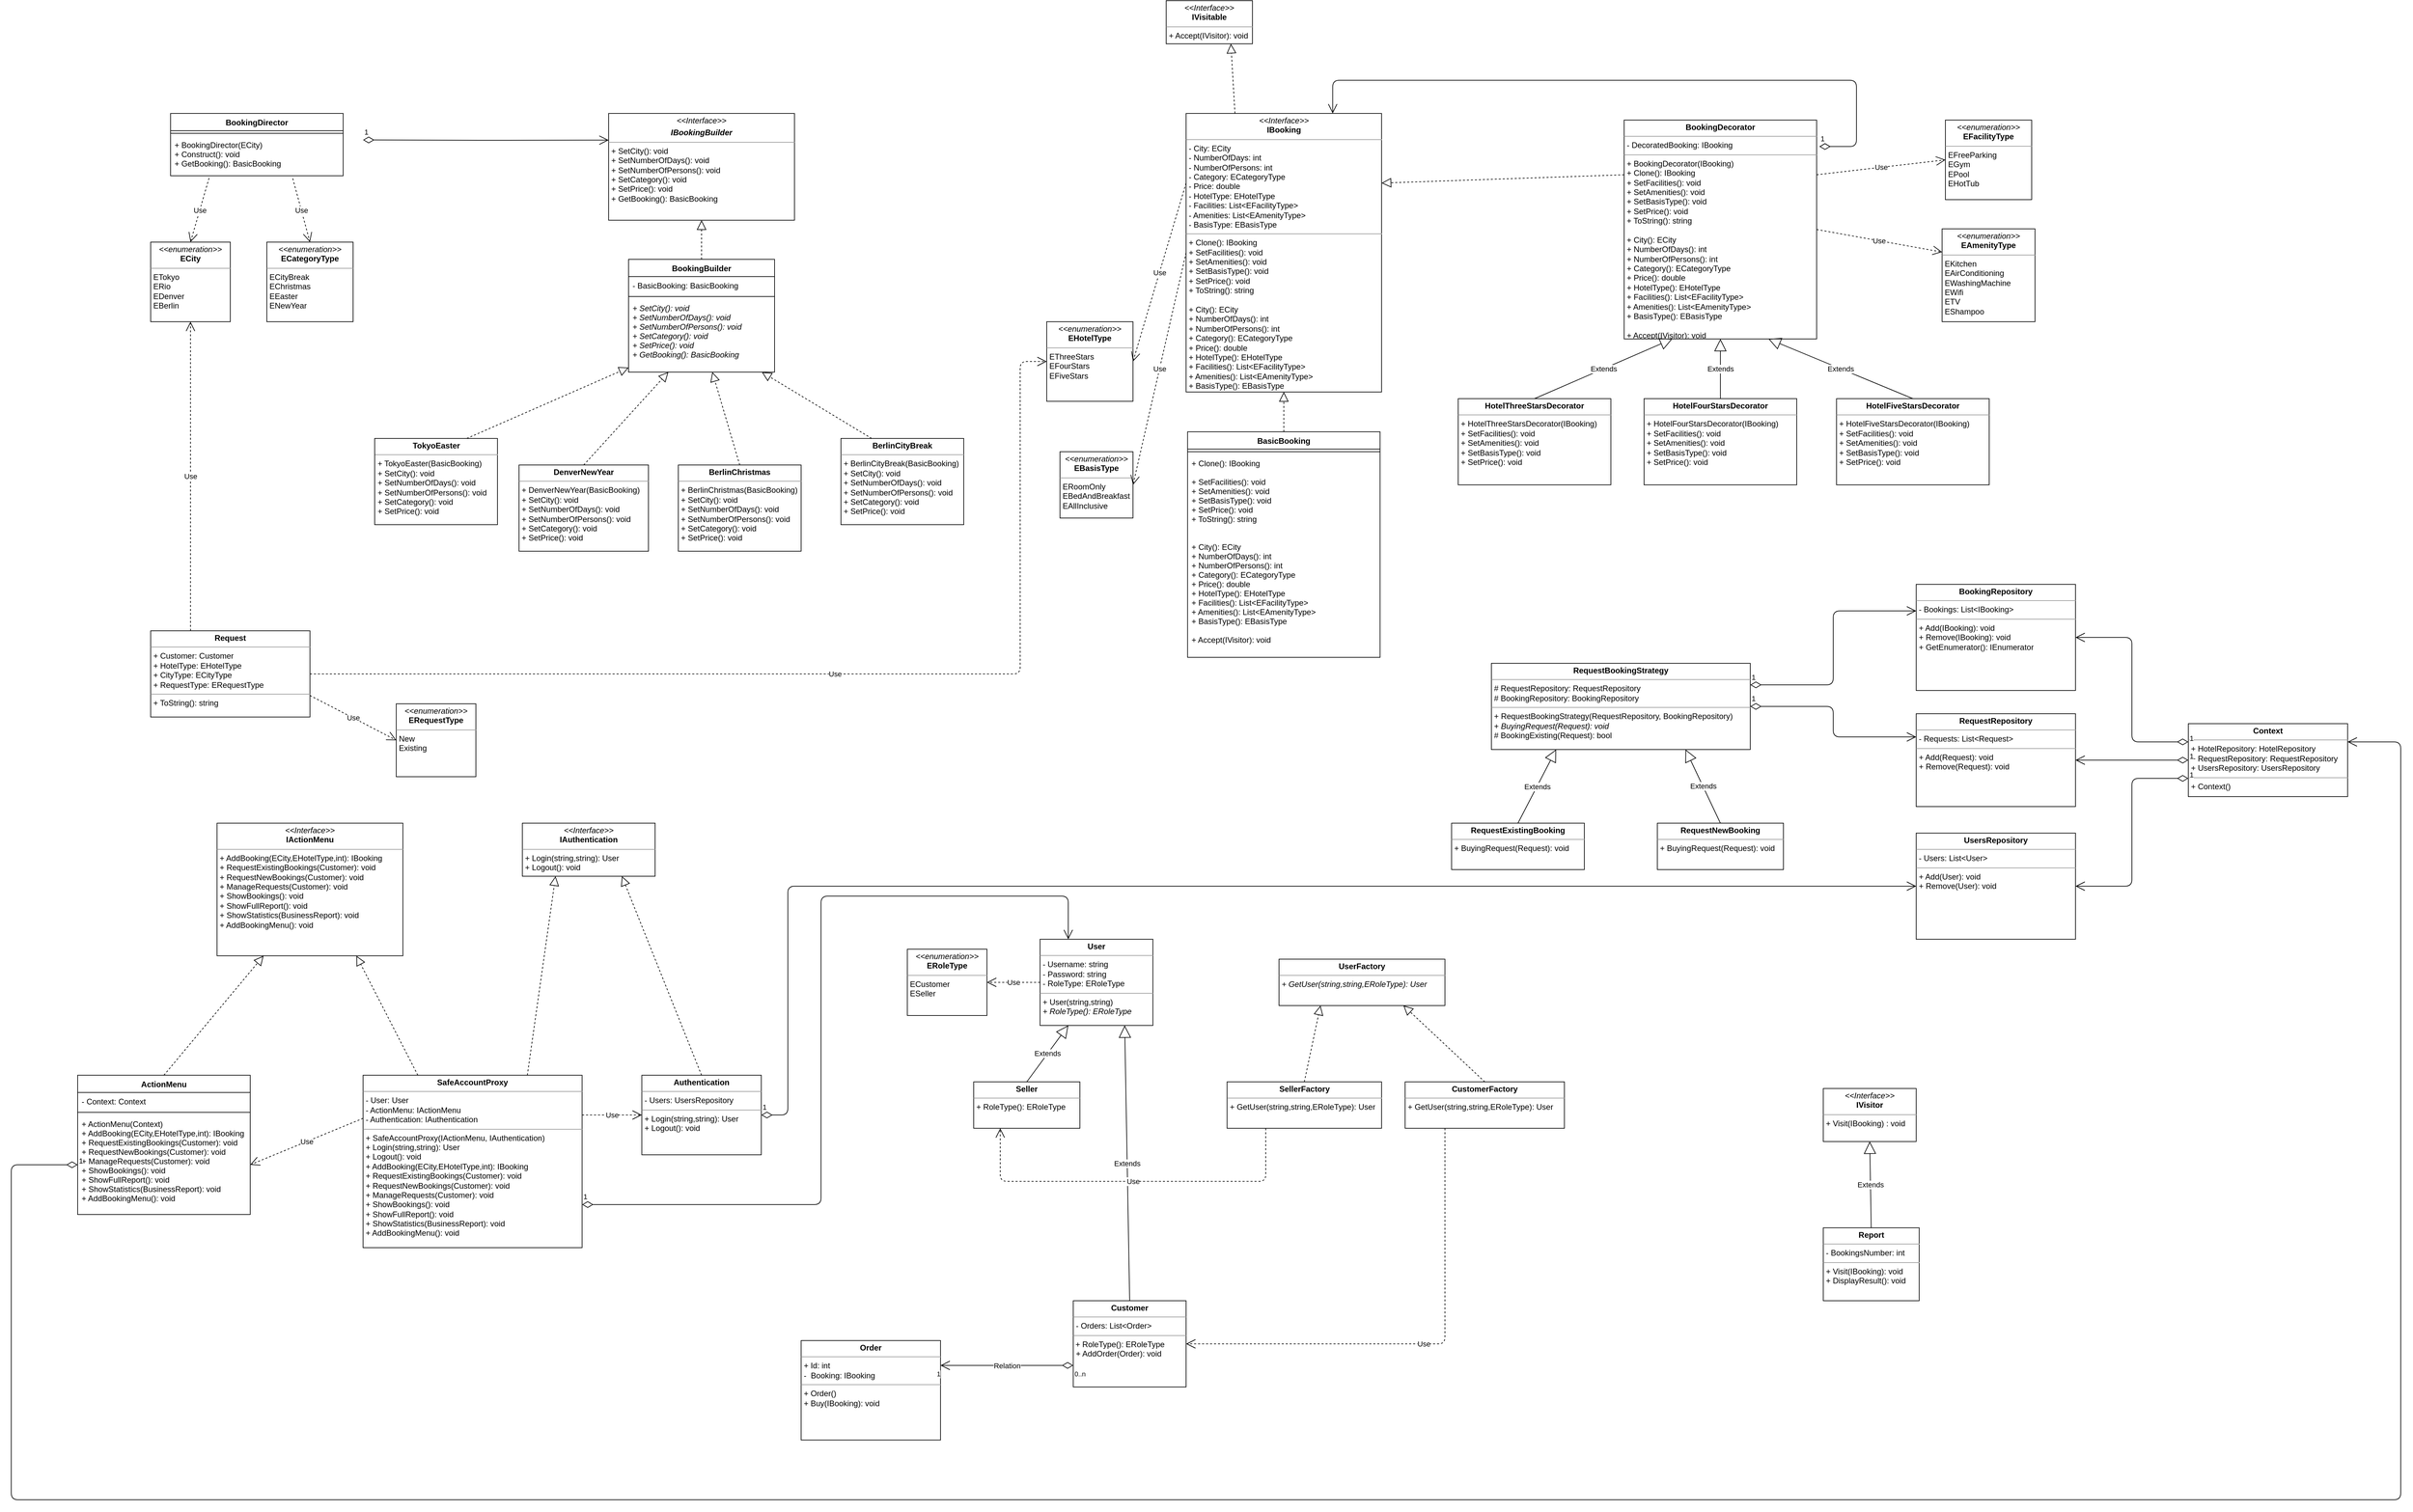 <mxfile version="12.9.11" type="device"><diagram id="OoRo2gR0FDhA_WLks_hY" name="Page-1"><mxGraphModel dx="5067" dy="2870" grid="1" gridSize="10" guides="1" tooltips="1" connect="1" arrows="1" fold="1" page="1" pageScale="1" pageWidth="827" pageHeight="1169" math="0" shadow="0"><root><mxCell id="0"/><mxCell id="1" parent="0"/><mxCell id="cMBOeDzv460XCdi3G9Up-11" value="&lt;p style=&quot;margin: 0px ; margin-top: 4px ; text-align: center&quot;&gt;&lt;i&gt;&amp;lt;&amp;lt;Interface&amp;gt;&amp;gt;&lt;/i&gt;&lt;br&gt;&lt;/p&gt;&lt;p style=&quot;margin: 0px ; margin-top: 4px ; text-align: center&quot;&gt;&lt;i&gt;&lt;b&gt;IBookingBuilder&lt;/b&gt;&lt;/i&gt;&lt;/p&gt;&lt;hr size=&quot;1&quot;&gt;&lt;p style=&quot;margin: 0px ; margin-left: 4px&quot;&gt;+ SetCity(): void&lt;br&gt;+ SetNumberOfDays(): void&lt;/p&gt;&lt;p style=&quot;margin: 0px ; margin-left: 4px&quot;&gt;+ SetNumberOfPersons(): void&lt;br&gt;&lt;/p&gt;&lt;p style=&quot;margin: 0px ; margin-left: 4px&quot;&gt;+ SetCategory(): void&lt;/p&gt;&lt;p style=&quot;margin: 0px ; margin-left: 4px&quot;&gt;+ SetPrice(): void&lt;/p&gt;&lt;p style=&quot;margin: 0px ; margin-left: 4px&quot;&gt;+ GetBooking(): BasicBooking&lt;/p&gt;&lt;p style=&quot;margin: 0px ; margin-left: 4px&quot;&gt;&amp;nbsp;&lt;/p&gt;" style="verticalAlign=top;align=left;overflow=fill;fontSize=12;fontFamily=Helvetica;html=1;" parent="1" vertex="1"><mxGeometry x="430" y="210" width="280" height="161" as="geometry"/></mxCell><mxCell id="cMBOeDzv460XCdi3G9Up-14" value="&lt;p style=&quot;margin: 0px ; margin-top: 4px ; text-align: center&quot;&gt;&lt;i&gt;&amp;lt;&amp;lt;enumeration&amp;gt;&amp;gt;&lt;/i&gt;&lt;br&gt;&lt;b&gt;EHotelType&lt;/b&gt;&lt;/p&gt;&lt;hr size=&quot;1&quot;&gt;&lt;p style=&quot;margin: 0px ; margin-left: 4px&quot;&gt;EThreeStars&lt;br&gt;&lt;/p&gt;&lt;p style=&quot;margin: 0px ; margin-left: 4px&quot;&gt;EFourStars&lt;/p&gt;&lt;p style=&quot;margin: 0px ; margin-left: 4px&quot;&gt;EFiveStars&lt;/p&gt;" style="verticalAlign=top;align=left;overflow=fill;fontSize=12;fontFamily=Helvetica;html=1;" parent="1" vertex="1"><mxGeometry x="1090" y="524" width="130" height="120" as="geometry"/></mxCell><mxCell id="cMBOeDzv460XCdi3G9Up-15" value="&lt;p style=&quot;margin: 0px ; margin-top: 4px ; text-align: center&quot;&gt;&lt;i&gt;&amp;lt;&amp;lt;enumeration&amp;gt;&amp;gt;&lt;/i&gt;&lt;br&gt;&lt;b&gt;ECity&lt;/b&gt;&lt;/p&gt;&lt;hr size=&quot;1&quot;&gt;&lt;p style=&quot;margin: 0px ; margin-left: 4px&quot;&gt;ETokyo&lt;/p&gt;&lt;p style=&quot;margin: 0px ; margin-left: 4px&quot;&gt;ERio&lt;/p&gt;&lt;p style=&quot;margin: 0px ; margin-left: 4px&quot;&gt;EDenver&lt;/p&gt;&lt;p style=&quot;margin: 0px ; margin-left: 4px&quot;&gt;EBerlin&lt;/p&gt;" style="verticalAlign=top;align=left;overflow=fill;fontSize=12;fontFamily=Helvetica;html=1;" parent="1" vertex="1"><mxGeometry x="-260" y="404" width="120" height="120" as="geometry"/></mxCell><mxCell id="cMBOeDzv460XCdi3G9Up-16" value="&lt;p style=&quot;margin: 0px ; margin-top: 4px ; text-align: center&quot;&gt;&lt;i&gt;&amp;lt;&amp;lt;enumeration&amp;gt;&amp;gt;&lt;/i&gt;&lt;br&gt;&lt;b&gt;EBasisType&lt;/b&gt;&lt;/p&gt;&lt;hr size=&quot;1&quot;&gt;&lt;p style=&quot;margin: 0px ; margin-left: 4px&quot;&gt;ERoomOnly&lt;/p&gt;&lt;p style=&quot;margin: 0px ; margin-left: 4px&quot;&gt;EBedAndBreakfast&lt;/p&gt;&lt;p style=&quot;margin: 0px ; margin-left: 4px&quot;&gt;EAllInclusive&lt;/p&gt;" style="verticalAlign=top;align=left;overflow=fill;fontSize=12;fontFamily=Helvetica;html=1;" parent="1" vertex="1"><mxGeometry x="1110" y="720" width="110" height="100" as="geometry"/></mxCell><mxCell id="cMBOeDzv460XCdi3G9Up-17" value="&lt;p style=&quot;margin: 0px ; margin-top: 4px ; text-align: center&quot;&gt;&lt;i&gt;&amp;lt;&amp;lt;enumeration&amp;gt;&amp;gt;&lt;/i&gt;&lt;br&gt;&lt;b&gt;ECategoryType&lt;/b&gt;&lt;/p&gt;&lt;hr size=&quot;1&quot;&gt;&lt;p style=&quot;margin: 0px ; margin-left: 4px&quot;&gt;ECityBreak&lt;/p&gt;&lt;p style=&quot;margin: 0px ; margin-left: 4px&quot;&gt;EChristmas&lt;/p&gt;&lt;p style=&quot;margin: 0px ; margin-left: 4px&quot;&gt;EEaster&lt;/p&gt;&lt;p style=&quot;margin: 0px ; margin-left: 4px&quot;&gt;ENewYear&lt;/p&gt;" style="verticalAlign=top;align=left;overflow=fill;fontSize=12;fontFamily=Helvetica;html=1;" parent="1" vertex="1"><mxGeometry x="-85" y="404" width="130" height="120" as="geometry"/></mxCell><mxCell id="cMBOeDzv460XCdi3G9Up-18" value="BookingDirector" style="swimlane;fontStyle=1;align=center;verticalAlign=top;childLayout=stackLayout;horizontal=1;startSize=26;horizontalStack=0;resizeParent=1;resizeParentMax=0;resizeLast=0;collapsible=1;marginBottom=0;" parent="1" vertex="1"><mxGeometry x="-230" y="210" width="260" height="94" as="geometry"/></mxCell><mxCell id="cMBOeDzv460XCdi3G9Up-20" value="" style="line;strokeWidth=1;fillColor=none;align=left;verticalAlign=middle;spacingTop=-1;spacingLeft=3;spacingRight=3;rotatable=0;labelPosition=right;points=[];portConstraint=eastwest;" parent="cMBOeDzv460XCdi3G9Up-18" vertex="1"><mxGeometry y="26" width="260" height="8" as="geometry"/></mxCell><mxCell id="cMBOeDzv460XCdi3G9Up-21" value="+ BookingDirector(ECity)&#xa;+ Construct(): void&#xa;+ GetBooking(): BasicBooking&#xa;&#xa;&#xa;" style="text;strokeColor=none;fillColor=none;align=left;verticalAlign=top;spacingLeft=4;spacingRight=4;overflow=hidden;rotatable=0;points=[[0,0.5],[1,0.5]];portConstraint=eastwest;" parent="cMBOeDzv460XCdi3G9Up-18" vertex="1"><mxGeometry y="34" width="260" height="60" as="geometry"/></mxCell><mxCell id="cMBOeDzv460XCdi3G9Up-31" value="" style="endArrow=block;dashed=1;endFill=0;endSize=12;html=1;entryX=0.5;entryY=1;entryDx=0;entryDy=0;exitX=0.5;exitY=0;exitDx=0;exitDy=0;" parent="1" source="cMBOeDzv460XCdi3G9Up-37" target="cMBOeDzv460XCdi3G9Up-11" edge="1"><mxGeometry width="160" relative="1" as="geometry"><mxPoint x="840" y="479" as="sourcePoint"/><mxPoint x="650" y="480" as="targetPoint"/></mxGeometry></mxCell><mxCell id="cMBOeDzv460XCdi3G9Up-37" value="BookingBuilder" style="swimlane;fontStyle=1;align=center;verticalAlign=top;childLayout=stackLayout;horizontal=1;startSize=26;horizontalStack=0;resizeParent=1;resizeParentMax=0;resizeLast=0;collapsible=1;marginBottom=0;" parent="1" vertex="1"><mxGeometry x="460" y="430" width="220" height="170" as="geometry"/></mxCell><mxCell id="cMBOeDzv460XCdi3G9Up-38" value="- BasicBooking: BasicBooking" style="text;strokeColor=none;fillColor=none;align=left;verticalAlign=top;spacingLeft=4;spacingRight=4;overflow=hidden;rotatable=0;points=[[0,0.5],[1,0.5]];portConstraint=eastwest;" parent="cMBOeDzv460XCdi3G9Up-37" vertex="1"><mxGeometry y="26" width="220" height="26" as="geometry"/></mxCell><mxCell id="cMBOeDzv460XCdi3G9Up-39" value="" style="line;strokeWidth=1;fillColor=none;align=left;verticalAlign=middle;spacingTop=-1;spacingLeft=3;spacingRight=3;rotatable=0;labelPosition=right;points=[];portConstraint=eastwest;" parent="cMBOeDzv460XCdi3G9Up-37" vertex="1"><mxGeometry y="52" width="220" height="8" as="geometry"/></mxCell><mxCell id="cMBOeDzv460XCdi3G9Up-40" value="+ SetCity(): void&#xa;+ SetNumberOfDays(): void&#xa;+ SetNumberOfPersons(): void&#xa;+ SetCategory(): void&#xa;+ SetPrice(): void&#xa;+ GetBooking(): BasicBooking&#xa;" style="text;align=left;verticalAlign=top;spacingLeft=4;spacingRight=4;overflow=hidden;rotatable=0;points=[[0,0.5],[1,0.5]];portConstraint=eastwest;fontStyle=2" parent="cMBOeDzv460XCdi3G9Up-37" vertex="1"><mxGeometry y="60" width="220" height="110" as="geometry"/></mxCell><mxCell id="cMBOeDzv460XCdi3G9Up-42" value="BasicBooking" style="swimlane;fontStyle=1;align=center;verticalAlign=top;childLayout=stackLayout;horizontal=1;startSize=26;horizontalStack=0;resizeParent=1;resizeParentMax=0;resizeLast=0;collapsible=1;marginBottom=0;" parent="1" vertex="1"><mxGeometry x="1302.25" y="690" width="290" height="340" as="geometry"/></mxCell><mxCell id="cMBOeDzv460XCdi3G9Up-44" value="" style="line;strokeWidth=1;fillColor=none;align=left;verticalAlign=middle;spacingTop=-1;spacingLeft=3;spacingRight=3;rotatable=0;labelPosition=right;points=[];portConstraint=eastwest;" parent="cMBOeDzv460XCdi3G9Up-42" vertex="1"><mxGeometry y="26" width="290" height="8" as="geometry"/></mxCell><mxCell id="cMBOeDzv460XCdi3G9Up-45" value="+ Clone(): IBooking&#xa;&#xa;+ SetFacilities(): void&#xa;+ SetAmenities(): void&#xa;+ SetBasisType(): void&#xa;+ SetPrice(): void&#xa;+ ToString(): string&#xa;&#xa;&#xa;+ City(): ECity&#xa;+ NumberOfDays(): int&#xa;+ NumberOfPersons(): int&#xa;+ Category(): ECategoryType&#xa;+ Price(): double&#xa;+ HotelType(): EHotelType&#xa;+ Facilities(): List&lt;EFacilityType&gt;&#xa;+ Amenities(): List&lt;EAmenityType&gt;&#xa;+ BasisType(): EBasisType&#xa;&#xa;+ Accept(IVisitor): void&#xa;" style="text;strokeColor=none;fillColor=none;align=left;verticalAlign=top;spacingLeft=4;spacingRight=4;overflow=hidden;rotatable=0;points=[[0,0.5],[1,0.5]];portConstraint=eastwest;" parent="cMBOeDzv460XCdi3G9Up-42" vertex="1"><mxGeometry y="34" width="290" height="306" as="geometry"/></mxCell><mxCell id="cMBOeDzv460XCdi3G9Up-46" value="Use" style="endArrow=open;endSize=12;dashed=1;html=1;entryX=0.5;entryY=0;entryDx=0;entryDy=0;exitX=0.223;exitY=1.058;exitDx=0;exitDy=0;exitPerimeter=0;" parent="1" target="cMBOeDzv460XCdi3G9Up-15" edge="1" source="cMBOeDzv460XCdi3G9Up-21"><mxGeometry width="160" relative="1" as="geometry"><mxPoint x="350" y="360" as="sourcePoint"/><mxPoint x="640" y="530" as="targetPoint"/></mxGeometry></mxCell><mxCell id="cMBOeDzv460XCdi3G9Up-53" value="&lt;p style=&quot;margin: 0px ; margin-top: 4px ; text-align: center&quot;&gt;&lt;i&gt;&amp;lt;&amp;lt;Interface&amp;gt;&amp;gt;&lt;/i&gt;&lt;br&gt;&lt;b&gt;IBooking&lt;/b&gt;&lt;/p&gt;&lt;hr size=&quot;1&quot;&gt;&lt;p style=&quot;margin: 0px ; margin-left: 4px&quot;&gt;- City: ECity&lt;br style=&quot;padding: 0px ; margin: 0px&quot;&gt;- NumberOfDays: int&lt;br style=&quot;padding: 0px ; margin: 0px&quot;&gt;- NumberOfPersons: int&lt;br style=&quot;padding: 0px ; margin: 0px&quot;&gt;- Category: ECategoryType&lt;br style=&quot;padding: 0px ; margin: 0px&quot;&gt;- Price: double&lt;br style=&quot;padding: 0px ; margin: 0px&quot;&gt;- HotelType: EHotelType&lt;br style=&quot;padding: 0px ; margin: 0px&quot;&gt;- Facilities: List&amp;lt;EFacilityType&amp;gt;&lt;br style=&quot;padding: 0px ; margin: 0px&quot;&gt;- Amenities: List&amp;lt;EAmenityType&amp;gt;&lt;br style=&quot;padding: 0px ; margin: 0px&quot;&gt;- BasisType: EBasisType&lt;br&gt;&lt;/p&gt;&lt;hr size=&quot;1&quot;&gt;&lt;p style=&quot;margin: 0px ; margin-left: 4px&quot;&gt;+ Clone(): IBooking&lt;br&gt;&lt;/p&gt;&lt;p style=&quot;margin: 0px ; margin-left: 4px&quot;&gt;+ SetFacilities(): void&lt;br style=&quot;padding: 0px ; margin: 0px&quot;&gt;+ SetAmenities(): void&lt;br style=&quot;padding: 0px ; margin: 0px&quot;&gt;+ SetBasisType(): void&lt;br style=&quot;padding: 0px ; margin: 0px&quot;&gt;+ SetPrice(): void&lt;/p&gt;&lt;p style=&quot;margin: 0px ; margin-left: 4px&quot;&gt;+ ToString(): string&lt;br style=&quot;padding: 0px ; margin: 0px&quot;&gt;&lt;/p&gt;&lt;p style=&quot;margin: 0px ; margin-left: 4px&quot;&gt;&lt;br&gt;&lt;/p&gt;&lt;p style=&quot;margin: 0px ; margin-left: 4px&quot;&gt;+ City(): ECity&lt;br style=&quot;padding: 0px ; margin: 0px&quot;&gt;+ NumberOfDays(): int&lt;br style=&quot;padding: 0px ; margin: 0px&quot;&gt;+ NumberOfPersons(): int&lt;br style=&quot;padding: 0px ; margin: 0px&quot;&gt;+ Category(): ECategoryType&lt;br style=&quot;padding: 0px ; margin: 0px&quot;&gt;+ Price(): double&lt;br style=&quot;padding: 0px ; margin: 0px&quot;&gt;+ HotelType(): EHotelType&lt;br style=&quot;padding: 0px ; margin: 0px&quot;&gt;+ Facilities(): List&amp;lt;EFacilityType&amp;gt;&lt;br style=&quot;padding: 0px ; margin: 0px&quot;&gt;+ Amenities(): List&amp;lt;EAmenityType&amp;gt;&lt;br style=&quot;padding: 0px ; margin: 0px&quot;&gt;+ BasisType(): EBasisType&lt;br&gt;&lt;/p&gt;" style="verticalAlign=top;align=left;overflow=fill;fontSize=12;fontFamily=Helvetica;html=1;" parent="1" vertex="1"><mxGeometry x="1300" y="210" width="294.5" height="420" as="geometry"/></mxCell><mxCell id="cMBOeDzv460XCdi3G9Up-54" value="Use" style="endArrow=open;endSize=12;dashed=1;html=1;exitX=0;exitY=0.25;exitDx=0;exitDy=0;entryX=1;entryY=0.5;entryDx=0;entryDy=0;" parent="1" source="cMBOeDzv460XCdi3G9Up-53" target="cMBOeDzv460XCdi3G9Up-14" edge="1"><mxGeometry width="160" relative="1" as="geometry"><mxPoint x="960" y="490" as="sourcePoint"/><mxPoint x="1250" y="210" as="targetPoint"/></mxGeometry></mxCell><mxCell id="cMBOeDzv460XCdi3G9Up-56" value="&lt;p style=&quot;margin: 0px ; margin-top: 4px ; text-align: center&quot;&gt;&lt;b&gt;BookingDecorator&lt;/b&gt;&lt;/p&gt;&lt;hr size=&quot;1&quot;&gt;&lt;p style=&quot;margin: 0px ; margin-left: 4px&quot;&gt;- DecoratedBooking: IBooking&lt;/p&gt;&lt;hr size=&quot;1&quot;&gt;&lt;p style=&quot;margin: 0px ; margin-left: 4px&quot;&gt;+ BookingDecorator(IBooking)&lt;/p&gt;&lt;p style=&quot;margin: 0px 0px 0px 4px&quot;&gt;+ Clone(): IBooking&lt;br&gt;&lt;/p&gt;&lt;p style=&quot;margin: 0px 0px 0px 4px&quot;&gt;+ SetFacilities(): void&lt;br style=&quot;padding: 0px ; margin: 0px&quot;&gt;+ SetAmenities(): void&lt;br style=&quot;padding: 0px ; margin: 0px&quot;&gt;+ SetBasisType(): void&lt;br style=&quot;padding: 0px ; margin: 0px&quot;&gt;+ SetPrice(): void&lt;/p&gt;&lt;p style=&quot;margin: 0px 0px 0px 4px&quot;&gt;+ ToString(): string&lt;br style=&quot;padding: 0px ; margin: 0px&quot;&gt;&lt;/p&gt;&lt;p style=&quot;margin: 0px 0px 0px 4px&quot;&gt;&lt;br&gt;&lt;/p&gt;&lt;p style=&quot;margin: 0px 0px 0px 4px&quot;&gt;+ City(): ECity&lt;br style=&quot;padding: 0px ; margin: 0px&quot;&gt;+ NumberOfDays(): int&lt;br style=&quot;padding: 0px ; margin: 0px&quot;&gt;+ NumberOfPersons(): int&lt;br style=&quot;padding: 0px ; margin: 0px&quot;&gt;+ Category(): ECategoryType&lt;br style=&quot;padding: 0px ; margin: 0px&quot;&gt;+ Price(): double&lt;br style=&quot;padding: 0px ; margin: 0px&quot;&gt;+ HotelType(): EHotelType&lt;br style=&quot;padding: 0px ; margin: 0px&quot;&gt;+ Facilities(): List&amp;lt;EFacilityType&amp;gt;&lt;br style=&quot;padding: 0px ; margin: 0px&quot;&gt;+ Amenities(): List&amp;lt;EAmenityType&amp;gt;&lt;br style=&quot;padding: 0px ; margin: 0px&quot;&gt;+ BasisType(): EBasisType&lt;/p&gt;&lt;p style=&quot;margin: 0px 0px 0px 4px&quot;&gt;&lt;br&gt;&lt;/p&gt;&lt;p style=&quot;margin: 0px 0px 0px 4px&quot;&gt;+ Accept(IVisitor): void&lt;/p&gt;&lt;p style=&quot;margin: 0px 0px 0px 4px&quot;&gt;&lt;br&gt;&lt;/p&gt;" style="verticalAlign=top;align=left;overflow=fill;fontSize=12;fontFamily=Helvetica;html=1;" parent="1" vertex="1"><mxGeometry x="1960" y="220" width="290" height="330" as="geometry"/></mxCell><mxCell id="cMBOeDzv460XCdi3G9Up-57" value="&lt;p style=&quot;margin: 0px ; margin-top: 4px ; text-align: center&quot;&gt;&lt;b&gt;HotelThreeStarsDecorator&lt;/b&gt;&lt;/p&gt;&lt;hr size=&quot;1&quot;&gt;&lt;p style=&quot;margin: 0px ; margin-left: 4px&quot;&gt;&lt;/p&gt;&lt;p style=&quot;margin: 0px ; margin-left: 4px&quot;&gt;+ HotelThreeStarsDecorator(IBooking)&lt;/p&gt;&lt;p style=&quot;margin: 0px ; margin-left: 4px&quot;&gt;+ SetFacilities(): void&lt;br style=&quot;padding: 0px ; margin: 0px&quot;&gt;+ SetAmenities(): void&lt;br style=&quot;padding: 0px ; margin: 0px&quot;&gt;+ SetBasisType(): void&lt;br style=&quot;padding: 0px ; margin: 0px&quot;&gt;+ SetPrice(): void&lt;br&gt;&lt;/p&gt;" style="verticalAlign=top;align=left;overflow=fill;fontSize=12;fontFamily=Helvetica;html=1;" parent="1" vertex="1"><mxGeometry x="1710" y="640" width="230" height="130" as="geometry"/></mxCell><mxCell id="cMBOeDzv460XCdi3G9Up-58" value="&lt;p style=&quot;margin: 0px ; margin-top: 4px ; text-align: center&quot;&gt;&lt;b&gt;HotelFourStarsDecorator&lt;/b&gt;&lt;/p&gt;&lt;hr size=&quot;1&quot;&gt;&lt;p style=&quot;margin: 0px ; margin-left: 4px&quot;&gt;&lt;/p&gt;&lt;p style=&quot;margin: 0px ; margin-left: 4px&quot;&gt;+ HotelFourStarsDecorator(IBooking)&lt;/p&gt;&lt;p style=&quot;margin: 0px ; margin-left: 4px&quot;&gt;+ SetFacilities(): void&lt;br style=&quot;padding: 0px ; margin: 0px&quot;&gt;+ SetAmenities(): void&lt;br style=&quot;padding: 0px ; margin: 0px&quot;&gt;+ SetBasisType(): void&lt;br style=&quot;padding: 0px ; margin: 0px&quot;&gt;+ SetPrice(): void&lt;br&gt;&lt;/p&gt;" style="verticalAlign=top;align=left;overflow=fill;fontSize=12;fontFamily=Helvetica;html=1;" parent="1" vertex="1"><mxGeometry x="1990" y="640" width="230" height="130" as="geometry"/></mxCell><mxCell id="cMBOeDzv460XCdi3G9Up-59" value="&lt;p style=&quot;margin: 0px ; margin-top: 4px ; text-align: center&quot;&gt;&lt;b&gt;HotelFiveStarsDecorator&lt;/b&gt;&lt;/p&gt;&lt;hr size=&quot;1&quot;&gt;&lt;p style=&quot;margin: 0px ; margin-left: 4px&quot;&gt;&lt;/p&gt;&lt;p style=&quot;margin: 0px ; margin-left: 4px&quot;&gt;+ HotelFiveStarsDecorator(IBooking)&lt;/p&gt;&lt;p style=&quot;margin: 0px ; margin-left: 4px&quot;&gt;+ SetFacilities(): void&lt;br style=&quot;padding: 0px ; margin: 0px&quot;&gt;+ SetAmenities(): void&lt;br style=&quot;padding: 0px ; margin: 0px&quot;&gt;+ SetBasisType(): void&lt;br style=&quot;padding: 0px ; margin: 0px&quot;&gt;+ SetPrice(): void&lt;br&gt;&lt;/p&gt;" style="verticalAlign=top;align=left;overflow=fill;fontSize=12;fontFamily=Helvetica;html=1;" parent="1" vertex="1"><mxGeometry x="2280" y="640" width="230" height="130" as="geometry"/></mxCell><mxCell id="cMBOeDzv460XCdi3G9Up-60" value="Extends" style="endArrow=block;endSize=16;endFill=0;html=1;exitX=0.5;exitY=0;exitDx=0;exitDy=0;entryX=0.25;entryY=1;entryDx=0;entryDy=0;" parent="1" source="cMBOeDzv460XCdi3G9Up-57" target="cMBOeDzv460XCdi3G9Up-56" edge="1"><mxGeometry width="160" relative="1" as="geometry"><mxPoint x="2060" y="600" as="sourcePoint"/><mxPoint x="2220" y="600" as="targetPoint"/></mxGeometry></mxCell><mxCell id="cMBOeDzv460XCdi3G9Up-63" value="Extends" style="endArrow=block;endSize=16;endFill=0;html=1;exitX=0.5;exitY=0;exitDx=0;exitDy=0;entryX=0.5;entryY=1;entryDx=0;entryDy=0;" parent="1" source="cMBOeDzv460XCdi3G9Up-58" target="cMBOeDzv460XCdi3G9Up-56" edge="1"><mxGeometry width="160" relative="1" as="geometry"><mxPoint x="2060" y="600" as="sourcePoint"/><mxPoint x="2220" y="600" as="targetPoint"/></mxGeometry></mxCell><mxCell id="cMBOeDzv460XCdi3G9Up-64" value="Extends" style="endArrow=block;endSize=16;endFill=0;html=1;entryX=0.75;entryY=1;entryDx=0;entryDy=0;exitX=0.5;exitY=0;exitDx=0;exitDy=0;" parent="1" source="cMBOeDzv460XCdi3G9Up-59" target="cMBOeDzv460XCdi3G9Up-56" edge="1"><mxGeometry width="160" relative="1" as="geometry"><mxPoint x="2060" y="600" as="sourcePoint"/><mxPoint x="2220" y="600" as="targetPoint"/></mxGeometry></mxCell><mxCell id="cMBOeDzv460XCdi3G9Up-65" value="1" style="endArrow=open;html=1;endSize=12;startArrow=diamondThin;startSize=14;startFill=0;edgeStyle=orthogonalEdgeStyle;align=left;verticalAlign=bottom;entryX=0.75;entryY=0;entryDx=0;entryDy=0;exitX=1.014;exitY=0.121;exitDx=0;exitDy=0;exitPerimeter=0;" parent="1" source="cMBOeDzv460XCdi3G9Up-56" target="cMBOeDzv460XCdi3G9Up-53" edge="1"><mxGeometry x="-1" y="3" relative="1" as="geometry"><mxPoint x="2000" y="620" as="sourcePoint"/><mxPoint x="2160" y="620" as="targetPoint"/><Array as="points"><mxPoint x="2310" y="260"/><mxPoint x="2310" y="160"/><mxPoint x="1521" y="160"/></Array></mxGeometry></mxCell><mxCell id="cMBOeDzv460XCdi3G9Up-66" value="" style="endArrow=block;dashed=1;endFill=0;endSize=12;html=1;entryX=1;entryY=0.25;entryDx=0;entryDy=0;exitX=0;exitY=0.25;exitDx=0;exitDy=0;" parent="1" source="cMBOeDzv460XCdi3G9Up-56" target="cMBOeDzv460XCdi3G9Up-53" edge="1"><mxGeometry width="160" relative="1" as="geometry"><mxPoint x="2000" y="620" as="sourcePoint"/><mxPoint x="2160" y="620" as="targetPoint"/></mxGeometry></mxCell><mxCell id="cMBOeDzv460XCdi3G9Up-67" value="" style="endArrow=block;dashed=1;endFill=0;endSize=12;html=1;exitX=0.5;exitY=0;exitDx=0;exitDy=0;entryX=0.5;entryY=1;entryDx=0;entryDy=0;" parent="1" source="cMBOeDzv460XCdi3G9Up-42" target="cMBOeDzv460XCdi3G9Up-53" edge="1"><mxGeometry width="160" relative="1" as="geometry"><mxPoint x="1820" y="620" as="sourcePoint"/><mxPoint x="1980" y="620" as="targetPoint"/></mxGeometry></mxCell><mxCell id="cMBOeDzv460XCdi3G9Up-68" value="Use" style="endArrow=open;endSize=12;dashed=1;html=1;exitX=0.708;exitY=1.067;exitDx=0;exitDy=0;exitPerimeter=0;entryX=0.5;entryY=0;entryDx=0;entryDy=0;" parent="1" source="cMBOeDzv460XCdi3G9Up-21" target="cMBOeDzv460XCdi3G9Up-17" edge="1"><mxGeometry width="160" relative="1" as="geometry"><mxPoint x="600" y="780" as="sourcePoint"/><mxPoint x="760" y="780" as="targetPoint"/></mxGeometry></mxCell><mxCell id="cMBOeDzv460XCdi3G9Up-69" value="Use" style="endArrow=open;endSize=12;dashed=1;html=1;exitX=0;exitY=0.5;exitDx=0;exitDy=0;entryX=1;entryY=0.5;entryDx=0;entryDy=0;" parent="1" source="cMBOeDzv460XCdi3G9Up-53" edge="1" target="cMBOeDzv460XCdi3G9Up-16"><mxGeometry width="160" relative="1" as="geometry"><mxPoint x="1210" y="290" as="sourcePoint"/><mxPoint x="1230" y="400" as="targetPoint"/></mxGeometry></mxCell><mxCell id="cMBOeDzv460XCdi3G9Up-72" value="&lt;p style=&quot;margin: 0px ; margin-top: 4px ; text-align: center&quot;&gt;&lt;i&gt;&amp;lt;&amp;lt;Interface&amp;gt;&amp;gt;&lt;/i&gt;&lt;br&gt;&lt;b&gt;IActionMenu&lt;/b&gt;&lt;/p&gt;&lt;hr size=&quot;1&quot;&gt;&lt;p style=&quot;margin: 0px ; margin-left: 4px&quot;&gt;+ AddBooking(ECity,EHotelType,int): IBooking&lt;/p&gt;&lt;p style=&quot;margin: 0px ; margin-left: 4px&quot;&gt;+ RequestExistingBookings(Customer): void&lt;/p&gt;&lt;p style=&quot;margin: 0px ; margin-left: 4px&quot;&gt;+ RequestNewBookings(Customer): void&lt;br&gt;&lt;/p&gt;&lt;p style=&quot;margin: 0px ; margin-left: 4px&quot;&gt;+ ManageRequests(Customer): void&lt;/p&gt;&lt;p style=&quot;margin: 0px ; margin-left: 4px&quot;&gt;+ ShowBookings(): void&lt;/p&gt;&lt;p style=&quot;margin: 0px ; margin-left: 4px&quot;&gt;+ ShowFullReport(): void&lt;/p&gt;&lt;p style=&quot;margin: 0px ; margin-left: 4px&quot;&gt;+ ShowStatistics(BusinessReport): void&lt;/p&gt;&lt;p style=&quot;margin: 0px ; margin-left: 4px&quot;&gt;+ AddBookingMenu(): void&lt;/p&gt;&lt;p style=&quot;margin: 0px ; margin-left: 4px&quot;&gt;&lt;br&gt;&lt;/p&gt;&lt;p style=&quot;margin: 0px ; margin-left: 4px&quot;&gt;&lt;br&gt;&lt;/p&gt;" style="verticalAlign=top;align=left;overflow=fill;fontSize=12;fontFamily=Helvetica;html=1;" parent="1" vertex="1"><mxGeometry x="-160" y="1280" width="280" height="200" as="geometry"/></mxCell><mxCell id="cMBOeDzv460XCdi3G9Up-73" value="ActionMenu" style="swimlane;fontStyle=1;align=center;verticalAlign=top;childLayout=stackLayout;horizontal=1;startSize=26;horizontalStack=0;resizeParent=1;resizeParentMax=0;resizeLast=0;collapsible=1;marginBottom=0;" parent="1" vertex="1"><mxGeometry x="-370" y="1660" width="260" height="210" as="geometry"/></mxCell><mxCell id="cMBOeDzv460XCdi3G9Up-74" value="- Context: Context" style="text;strokeColor=none;fillColor=none;align=left;verticalAlign=top;spacingLeft=4;spacingRight=4;overflow=hidden;rotatable=0;points=[[0,0.5],[1,0.5]];portConstraint=eastwest;" parent="cMBOeDzv460XCdi3G9Up-73" vertex="1"><mxGeometry y="26" width="260" height="26" as="geometry"/></mxCell><mxCell id="cMBOeDzv460XCdi3G9Up-75" value="" style="line;strokeWidth=1;fillColor=none;align=left;verticalAlign=middle;spacingTop=-1;spacingLeft=3;spacingRight=3;rotatable=0;labelPosition=right;points=[];portConstraint=eastwest;" parent="cMBOeDzv460XCdi3G9Up-73" vertex="1"><mxGeometry y="52" width="260" height="8" as="geometry"/></mxCell><mxCell id="cMBOeDzv460XCdi3G9Up-76" value="+ ActionMenu(Context)&#xa;+ AddBooking(ECity,EHotelType,int): IBooking&#xa;+ RequestExistingBookings(Customer): void&#xa;+ RequestNewBookings(Customer): void&#xa;+ ManageRequests(Customer): void&#xa;+ ShowBookings(): void&#xa;+ ShowFullReport(): void&#xa;+ ShowStatistics(BusinessReport): void&#xa;+ AddBookingMenu(): void&#xa;" style="text;strokeColor=none;fillColor=none;align=left;verticalAlign=top;spacingLeft=4;spacingRight=4;overflow=hidden;rotatable=0;points=[[0,0.5],[1,0.5]];portConstraint=eastwest;" parent="cMBOeDzv460XCdi3G9Up-73" vertex="1"><mxGeometry y="60" width="260" height="150" as="geometry"/></mxCell><mxCell id="cMBOeDzv460XCdi3G9Up-77" value="&lt;p style=&quot;margin: 0px ; margin-top: 4px ; text-align: center&quot;&gt;&lt;i&gt;&amp;lt;&amp;lt;enumeration&amp;gt;&amp;gt;&lt;/i&gt;&lt;br&gt;&lt;b&gt;ERoleType&lt;/b&gt;&lt;/p&gt;&lt;hr size=&quot;1&quot;&gt;&lt;p style=&quot;margin: 0px ; margin-left: 4px&quot;&gt;ECustomer&lt;/p&gt;&lt;p style=&quot;margin: 0px ; margin-left: 4px&quot;&gt;ESeller&lt;/p&gt;" style="verticalAlign=top;align=left;overflow=fill;fontSize=12;fontFamily=Helvetica;html=1;" parent="1" vertex="1"><mxGeometry x="880" y="1470" width="120" height="100" as="geometry"/></mxCell><mxCell id="cMBOeDzv460XCdi3G9Up-79" value="&lt;p style=&quot;margin: 0px ; margin-top: 4px ; text-align: center&quot;&gt;&lt;i&gt;&amp;lt;&amp;lt;Interface&amp;gt;&amp;gt;&lt;/i&gt;&lt;br&gt;&lt;b&gt;IAuthentication&lt;/b&gt;&lt;/p&gt;&lt;hr size=&quot;1&quot;&gt;&lt;p style=&quot;margin: 0px ; margin-left: 4px&quot;&gt;+ Login(string,string): User&lt;/p&gt;&lt;p style=&quot;margin: 0px ; margin-left: 4px&quot;&gt;+ Logout(): void&lt;/p&gt;&lt;p style=&quot;margin: 0px ; margin-left: 4px&quot;&gt;&lt;br&gt;&lt;/p&gt;&lt;p style=&quot;margin: 0px ; margin-left: 4px&quot;&gt;&lt;br&gt;&lt;/p&gt;" style="verticalAlign=top;align=left;overflow=fill;fontSize=12;fontFamily=Helvetica;html=1;" parent="1" vertex="1"><mxGeometry x="300" y="1280" width="200" height="80" as="geometry"/></mxCell><mxCell id="cMBOeDzv460XCdi3G9Up-80" value="&lt;p style=&quot;margin: 0px ; margin-top: 4px ; text-align: center&quot;&gt;&lt;b&gt;Authentication&lt;/b&gt;&lt;/p&gt;&lt;hr size=&quot;1&quot;&gt;&lt;p style=&quot;margin: 0px ; margin-left: 4px&quot;&gt;- Users: UsersRepository&lt;/p&gt;&lt;hr size=&quot;1&quot;&gt;&lt;p style=&quot;margin: 0px 0px 0px 4px&quot;&gt;+ Login(string,string): User&lt;/p&gt;&lt;p style=&quot;margin: 0px 0px 0px 4px&quot;&gt;+ Logout(): void&lt;/p&gt;" style="verticalAlign=top;align=left;overflow=fill;fontSize=12;fontFamily=Helvetica;html=1;" parent="1" vertex="1"><mxGeometry x="480" y="1660" width="180" height="120" as="geometry"/></mxCell><mxCell id="cMBOeDzv460XCdi3G9Up-82" value="&lt;p style=&quot;margin: 0px ; margin-top: 4px ; text-align: center&quot;&gt;&lt;b&gt;User&lt;/b&gt;&lt;/p&gt;&lt;hr size=&quot;1&quot;&gt;&lt;p style=&quot;margin: 0px ; margin-left: 4px&quot;&gt;- Username: string&lt;/p&gt;&lt;p style=&quot;margin: 0px ; margin-left: 4px&quot;&gt;- Password: string&lt;/p&gt;&lt;p style=&quot;margin: 0px ; margin-left: 4px&quot;&gt;- RoleType: ERoleType&lt;/p&gt;&lt;hr size=&quot;1&quot;&gt;&lt;p style=&quot;margin: 0px ; margin-left: 4px&quot;&gt;+ User(string,string)&lt;/p&gt;&lt;p style=&quot;margin: 0px ; margin-left: 4px&quot;&gt;&lt;i&gt;+ RoleType(): ERoleType&lt;/i&gt;&lt;/p&gt;" style="verticalAlign=top;align=left;overflow=fill;fontSize=12;fontFamily=Helvetica;html=1;" parent="1" vertex="1"><mxGeometry x="1080" y="1455" width="170" height="130" as="geometry"/></mxCell><mxCell id="cMBOeDzv460XCdi3G9Up-83" value="&lt;p style=&quot;margin: 0px ; margin-top: 4px ; text-align: center&quot;&gt;&lt;b&gt;UserFactory&lt;/b&gt;&lt;/p&gt;&lt;hr size=&quot;1&quot;&gt;&lt;p style=&quot;margin: 0px 0px 0px 4px&quot;&gt;&lt;i&gt;+ GetUser(string,string,ERoleType): User&lt;/i&gt;&lt;/p&gt;&lt;div&gt;&lt;br&gt;&lt;/div&gt;" style="verticalAlign=top;align=left;overflow=fill;fontSize=12;fontFamily=Helvetica;html=1;" parent="1" vertex="1"><mxGeometry x="1440" y="1485" width="250" height="70" as="geometry"/></mxCell><mxCell id="cMBOeDzv460XCdi3G9Up-84" value="&lt;p style=&quot;margin: 0px ; margin-top: 4px ; text-align: center&quot;&gt;&lt;b&gt;Seller&lt;/b&gt;&lt;/p&gt;&lt;hr size=&quot;1&quot;&gt;&lt;p style=&quot;margin: 0px ; margin-left: 4px&quot;&gt;+ RoleType(): ERoleType&lt;br&gt;&lt;/p&gt;" style="verticalAlign=top;align=left;overflow=fill;fontSize=12;fontFamily=Helvetica;html=1;" parent="1" vertex="1"><mxGeometry x="980" y="1670" width="160" height="70" as="geometry"/></mxCell><mxCell id="cMBOeDzv460XCdi3G9Up-85" value="&lt;p style=&quot;margin: 0px ; margin-top: 4px ; text-align: center&quot;&gt;&lt;b&gt;Customer&lt;/b&gt;&lt;/p&gt;&lt;hr size=&quot;1&quot;&gt;&lt;p style=&quot;margin: 0px ; margin-left: 4px&quot;&gt;- Orders: List&amp;lt;Order&amp;gt;&lt;/p&gt;&lt;hr size=&quot;1&quot;&gt;&amp;nbsp;+ RoleType(): ERoleType&lt;p style=&quot;margin: 0px ; margin-left: 4px&quot;&gt;+ AddOrder(Order): void&lt;br&gt;&lt;/p&gt;" style="verticalAlign=top;align=left;overflow=fill;fontSize=12;fontFamily=Helvetica;html=1;" parent="1" vertex="1"><mxGeometry x="1130" y="2000" width="170" height="130" as="geometry"/></mxCell><mxCell id="4HbZsS2ll9RNrp6p_4ED-1" value="&lt;p style=&quot;margin: 0px ; margin-top: 4px ; text-align: center&quot;&gt;&lt;i&gt;&amp;lt;&amp;lt;enumeration&amp;gt;&amp;gt;&lt;/i&gt;&lt;br&gt;&lt;b&gt;ERequestType&lt;/b&gt;&lt;/p&gt;&lt;hr size=&quot;1&quot;&gt;&lt;p style=&quot;margin: 0px ; margin-left: 4px&quot;&gt;New&lt;/p&gt;&lt;p style=&quot;margin: 0px ; margin-left: 4px&quot;&gt;Existing&lt;/p&gt;&lt;p style=&quot;margin: 0px ; margin-left: 4px&quot;&gt;&lt;br&gt;&lt;/p&gt;" style="verticalAlign=top;align=left;overflow=fill;fontSize=12;fontFamily=Helvetica;html=1;" parent="1" vertex="1"><mxGeometry x="110" y="1100" width="120" height="110" as="geometry"/></mxCell><mxCell id="4HbZsS2ll9RNrp6p_4ED-2" value="&lt;p style=&quot;margin: 0px ; margin-top: 4px ; text-align: center&quot;&gt;&lt;b&gt;Request&lt;/b&gt;&lt;/p&gt;&lt;hr size=&quot;1&quot;&gt;&lt;p style=&quot;margin: 0px ; margin-left: 4px&quot;&gt;+ Customer: Customer&lt;/p&gt;&lt;p style=&quot;margin: 0px ; margin-left: 4px&quot;&gt;+ HotelType:&amp;nbsp;&lt;span&gt;EHotelType&lt;/span&gt;&lt;/p&gt;&lt;p style=&quot;margin: 0px ; margin-left: 4px&quot;&gt;+ CityType: ECityType&lt;/p&gt;&lt;p style=&quot;margin: 0px ; margin-left: 4px&quot;&gt;+ RequestType: ERequestType&lt;/p&gt;&lt;hr size=&quot;1&quot;&gt;&lt;p style=&quot;margin: 0px ; margin-left: 4px&quot;&gt;+ ToString(): string&lt;/p&gt;" style="verticalAlign=top;align=left;overflow=fill;fontSize=12;fontFamily=Helvetica;html=1;" parent="1" vertex="1"><mxGeometry x="-260" y="990" width="240" height="130" as="geometry"/></mxCell><mxCell id="4HbZsS2ll9RNrp6p_4ED-3" value="&lt;p style=&quot;margin: 0px ; margin-top: 4px ; text-align: center&quot;&gt;&lt;b&gt;RequestBookingStrategy&lt;/b&gt;&lt;/p&gt;&lt;hr size=&quot;1&quot;&gt;&lt;p style=&quot;margin: 0px ; margin-left: 4px&quot;&gt;# RequestRepository: RequestRepository&lt;/p&gt;&lt;p style=&quot;margin: 0px ; margin-left: 4px&quot;&gt;# BookingRepository: BookingRepository&lt;/p&gt;&lt;hr size=&quot;1&quot;&gt;&lt;p style=&quot;margin: 0px ; margin-left: 4px&quot;&gt;+ RequestBookingStrategy(RequestRepository, BookingRepository)&lt;/p&gt;&lt;p style=&quot;margin: 0px ; margin-left: 4px&quot;&gt;+ &lt;i&gt;BuyingRequest(Request): void&lt;/i&gt;&lt;/p&gt;&lt;p style=&quot;margin: 0px ; margin-left: 4px&quot;&gt;# BookingExisting(Request): bool&lt;/p&gt;" style="verticalAlign=top;align=left;overflow=fill;fontSize=12;fontFamily=Helvetica;html=1;" parent="1" vertex="1"><mxGeometry x="1760" y="1039" width="390" height="130" as="geometry"/></mxCell><mxCell id="4HbZsS2ll9RNrp6p_4ED-6" value="&lt;p style=&quot;margin: 0px ; margin-top: 4px ; text-align: center&quot;&gt;&lt;b&gt;RequestExistingBooking&lt;/b&gt;&lt;/p&gt;&lt;hr size=&quot;1&quot;&gt;&lt;p style=&quot;margin: 0px 0px 0px 4px&quot;&gt;+ BuyingRequest(Request): void&lt;/p&gt;&lt;div&gt;&lt;br&gt;&lt;/div&gt;" style="verticalAlign=top;align=left;overflow=fill;fontSize=12;fontFamily=Helvetica;html=1;" parent="1" vertex="1"><mxGeometry x="1700" y="1280" width="200" height="70" as="geometry"/></mxCell><mxCell id="4HbZsS2ll9RNrp6p_4ED-7" value="&lt;p style=&quot;margin: 0px ; margin-top: 4px ; text-align: center&quot;&gt;&lt;b&gt;RequestNewBooking&lt;/b&gt;&lt;/p&gt;&lt;hr size=&quot;1&quot;&gt;&lt;p style=&quot;margin: 0px 0px 0px 4px&quot;&gt;+ BuyingRequest(Request): void&lt;/p&gt;&lt;div&gt;&lt;br&gt;&lt;/div&gt;" style="verticalAlign=top;align=left;overflow=fill;fontSize=12;fontFamily=Helvetica;html=1;" parent="1" vertex="1"><mxGeometry x="2010" y="1280" width="190" height="70" as="geometry"/></mxCell><mxCell id="4HbZsS2ll9RNrp6p_4ED-9" value="Use" style="endArrow=open;endSize=12;dashed=1;html=1;exitX=1;exitY=0.75;exitDx=0;exitDy=0;entryX=0;entryY=0.5;entryDx=0;entryDy=0;" parent="1" source="4HbZsS2ll9RNrp6p_4ED-2" target="4HbZsS2ll9RNrp6p_4ED-1" edge="1"><mxGeometry width="160" relative="1" as="geometry"><mxPoint x="1990" y="1169.41" as="sourcePoint"/><mxPoint x="2420" y="960" as="targetPoint"/></mxGeometry></mxCell><mxCell id="4HbZsS2ll9RNrp6p_4ED-10" value="Extends" style="endArrow=block;endSize=16;endFill=0;html=1;exitX=0.5;exitY=0;exitDx=0;exitDy=0;entryX=0.25;entryY=1;entryDx=0;entryDy=0;" parent="1" source="4HbZsS2ll9RNrp6p_4ED-6" target="4HbZsS2ll9RNrp6p_4ED-3" edge="1"><mxGeometry width="160" relative="1" as="geometry"><mxPoint x="1864.41" y="1460" as="sourcePoint"/><mxPoint x="1864.41" y="1370.0" as="targetPoint"/></mxGeometry></mxCell><mxCell id="4HbZsS2ll9RNrp6p_4ED-11" value="Extends" style="endArrow=block;endSize=16;endFill=0;html=1;exitX=0.5;exitY=0;exitDx=0;exitDy=0;entryX=0.75;entryY=1;entryDx=0;entryDy=0;" parent="1" source="4HbZsS2ll9RNrp6p_4ED-7" target="4HbZsS2ll9RNrp6p_4ED-3" edge="1"><mxGeometry width="160" relative="1" as="geometry"><mxPoint x="2300" y="1580" as="sourcePoint"/><mxPoint x="2490" y="1380" as="targetPoint"/></mxGeometry></mxCell><mxCell id="4HbZsS2ll9RNrp6p_4ED-13" value="&lt;p style=&quot;margin: 0px ; margin-top: 4px ; text-align: center&quot;&gt;&lt;b&gt;BookingRepository&lt;/b&gt;&lt;/p&gt;&lt;hr size=&quot;1&quot;&gt;&lt;p style=&quot;margin: 0px ; margin-left: 4px&quot;&gt;- Bookings: List&amp;lt;IBooking&amp;gt;&lt;/p&gt;&lt;hr size=&quot;1&quot;&gt;&lt;p style=&quot;margin: 0px ; margin-left: 4px&quot;&gt;+ Add(IBooking): void&lt;br&gt;&lt;/p&gt;&lt;p style=&quot;margin: 0px ; margin-left: 4px&quot;&gt;+ Remove(IBooking): void&lt;/p&gt;&lt;p style=&quot;margin: 0px ; margin-left: 4px&quot;&gt;+ GetEnumerator(): IEnumerator&lt;/p&gt;" style="verticalAlign=top;align=left;overflow=fill;fontSize=12;fontFamily=Helvetica;html=1;" parent="1" vertex="1"><mxGeometry x="2400" y="920" width="240" height="160" as="geometry"/></mxCell><mxCell id="4HbZsS2ll9RNrp6p_4ED-15" value="&lt;p style=&quot;margin: 0px ; margin-top: 4px ; text-align: center&quot;&gt;&lt;b&gt;Context&lt;/b&gt;&lt;/p&gt;&lt;hr size=&quot;1&quot;&gt;&lt;p style=&quot;margin: 0px ; margin-left: 4px&quot;&gt;+ HotelRepository: HotelRepository&lt;/p&gt;&lt;p style=&quot;margin: 0px ; margin-left: 4px&quot;&gt;+ RequestRepository: RequestRepository&lt;/p&gt;&lt;p style=&quot;margin: 0px ; margin-left: 4px&quot;&gt;+ UsersRepository: UsersRepository&lt;/p&gt;&lt;hr size=&quot;1&quot;&gt;&lt;p style=&quot;margin: 0px ; margin-left: 4px&quot;&gt;+ Context()&lt;br&gt;&lt;/p&gt;" style="verticalAlign=top;align=left;overflow=fill;fontSize=12;fontFamily=Helvetica;html=1;" parent="1" vertex="1"><mxGeometry x="2810" y="1130" width="240" height="110" as="geometry"/></mxCell><mxCell id="4HbZsS2ll9RNrp6p_4ED-16" value="&lt;p style=&quot;margin: 0px ; margin-top: 4px ; text-align: center&quot;&gt;&lt;b&gt;RequestRepository&lt;/b&gt;&lt;/p&gt;&lt;hr size=&quot;1&quot;&gt;&lt;p style=&quot;margin: 0px ; margin-left: 4px&quot;&gt;- Requests: List&amp;lt;Request&amp;gt;&lt;/p&gt;&lt;hr size=&quot;1&quot;&gt;&lt;p style=&quot;margin: 0px ; margin-left: 4px&quot;&gt;+ Add(Request): void&lt;br&gt;&lt;/p&gt;&lt;p style=&quot;margin: 0px ; margin-left: 4px&quot;&gt;+ Remove(Request): void&lt;/p&gt;" style="verticalAlign=top;align=left;overflow=fill;fontSize=12;fontFamily=Helvetica;html=1;" parent="1" vertex="1"><mxGeometry x="2400" y="1115" width="240" height="140" as="geometry"/></mxCell><mxCell id="4HbZsS2ll9RNrp6p_4ED-17" value="&lt;p style=&quot;margin: 0px ; margin-top: 4px ; text-align: center&quot;&gt;&lt;b&gt;UsersRepository&lt;/b&gt;&lt;/p&gt;&lt;hr size=&quot;1&quot;&gt;&lt;p style=&quot;margin: 0px ; margin-left: 4px&quot;&gt;- Users: List&amp;lt;User&amp;gt;&lt;/p&gt;&lt;hr size=&quot;1&quot;&gt;&lt;p style=&quot;margin: 0px ; margin-left: 4px&quot;&gt;+ Add(User): void&lt;br&gt;&lt;/p&gt;&lt;p style=&quot;margin: 0px ; margin-left: 4px&quot;&gt;+ Remove(User): void&lt;/p&gt;" style="verticalAlign=top;align=left;overflow=fill;fontSize=12;fontFamily=Helvetica;html=1;" parent="1" vertex="1"><mxGeometry x="2400" y="1295" width="240" height="160" as="geometry"/></mxCell><mxCell id="4HbZsS2ll9RNrp6p_4ED-18" value="&lt;p style=&quot;margin: 0px ; margin-top: 4px ; text-align: center&quot;&gt;&lt;b&gt;Report&lt;/b&gt;&lt;/p&gt;&lt;hr size=&quot;1&quot;&gt;&lt;p style=&quot;margin: 0px ; margin-left: 4px&quot;&gt;- BookingsNumber: int&lt;br&gt;&lt;/p&gt;&lt;hr size=&quot;1&quot;&gt;&lt;p style=&quot;margin: 0px ; margin-left: 4px&quot;&gt;+ Visit(IBooking): void&lt;br&gt;&lt;/p&gt;&lt;p style=&quot;margin: 0px ; margin-left: 4px&quot;&gt;+ DisplayResult(): void&lt;/p&gt;&lt;p style=&quot;margin: 0px ; margin-left: 4px&quot;&gt;&lt;br&gt;&lt;/p&gt;" style="verticalAlign=top;align=left;overflow=fill;fontSize=12;fontFamily=Helvetica;html=1;" parent="1" vertex="1"><mxGeometry x="2260" y="1890" width="144.5" height="110" as="geometry"/></mxCell><mxCell id="4HbZsS2ll9RNrp6p_4ED-20" value="&lt;p style=&quot;margin: 0px ; margin-top: 4px ; text-align: center&quot;&gt;&lt;i&gt;&amp;lt;&amp;lt;Interface&amp;gt;&amp;gt;&lt;/i&gt;&lt;br&gt;&lt;b&gt;IVisitable&lt;/b&gt;&lt;/p&gt;&lt;hr size=&quot;1&quot;&gt;&lt;p style=&quot;margin: 0px ; margin-left: 4px&quot;&gt;+ Accept(IVisitor): void&lt;/p&gt;&lt;p style=&quot;margin: 0px ; margin-left: 4px&quot;&gt;&lt;br&gt;&lt;/p&gt;&lt;p style=&quot;margin: 0px ; margin-left: 4px&quot;&gt;&lt;br&gt;&lt;/p&gt;&lt;p style=&quot;margin: 0px ; margin-left: 4px&quot;&gt;&lt;br&gt;&lt;/p&gt;" style="verticalAlign=top;align=left;overflow=fill;fontSize=12;fontFamily=Helvetica;html=1;" parent="1" vertex="1"><mxGeometry x="1270" y="40" width="130" height="65" as="geometry"/></mxCell><mxCell id="4HbZsS2ll9RNrp6p_4ED-21" value="&lt;p style=&quot;margin: 0px ; margin-top: 4px ; text-align: center&quot;&gt;&lt;i&gt;&amp;lt;&amp;lt;Interface&amp;gt;&amp;gt;&lt;/i&gt;&lt;br&gt;&lt;b&gt;IVisitor&lt;/b&gt;&lt;/p&gt;&lt;hr size=&quot;1&quot;&gt;&lt;p style=&quot;margin: 0px ; margin-left: 4px&quot;&gt;+ Visit(IBooking) : void&lt;br&gt;&lt;/p&gt;&lt;p style=&quot;margin: 0px ; margin-left: 4px&quot;&gt;&lt;br&gt;&lt;/p&gt;&lt;p style=&quot;margin: 0px ; margin-left: 4px&quot;&gt;&lt;br&gt;&lt;/p&gt;&lt;p style=&quot;margin: 0px ; margin-left: 4px&quot;&gt;&lt;br&gt;&lt;/p&gt;" style="verticalAlign=top;align=left;overflow=fill;fontSize=12;fontFamily=Helvetica;html=1;" parent="1" vertex="1"><mxGeometry x="2260" y="1680" width="140" height="80" as="geometry"/></mxCell><mxCell id="4HbZsS2ll9RNrp6p_4ED-22" value="&lt;p style=&quot;margin: 0px ; margin-top: 4px ; text-align: center&quot;&gt;&lt;b&gt;Order&lt;/b&gt;&lt;/p&gt;&lt;hr size=&quot;1&quot;&gt;&lt;p style=&quot;margin: 0px ; margin-left: 4px&quot;&gt;+ Id: int&lt;/p&gt;&lt;p style=&quot;margin: 0px ; margin-left: 4px&quot;&gt;-&amp;nbsp; Booking: IBooking&lt;br&gt;&lt;/p&gt;&lt;hr size=&quot;1&quot;&gt;&lt;p style=&quot;margin: 0px ; margin-left: 4px&quot;&gt;+ Order()&lt;/p&gt;&lt;p style=&quot;margin: 0px ; margin-left: 4px&quot;&gt;+ Buy(IBooking): void&lt;/p&gt;&lt;p style=&quot;margin: 0px ; margin-left: 4px&quot;&gt;&lt;br&gt;&lt;/p&gt;&lt;p style=&quot;margin: 0px ; margin-left: 4px&quot;&gt;&lt;br&gt;&lt;/p&gt;&lt;p style=&quot;margin: 0px ; margin-left: 4px&quot;&gt;&lt;br&gt;&lt;/p&gt;&lt;p style=&quot;margin: 0px ; margin-left: 4px&quot;&gt;&lt;br&gt;&lt;/p&gt;&lt;p style=&quot;margin: 0px ; margin-left: 4px&quot;&gt;&lt;br&gt;&lt;/p&gt;" style="verticalAlign=top;align=left;overflow=fill;fontSize=12;fontFamily=Helvetica;html=1;" parent="1" vertex="1"><mxGeometry x="720" y="2060" width="210" height="150" as="geometry"/></mxCell><mxCell id="Wgm30gOi8BXV53yUR8EO-1" value="&lt;p style=&quot;margin: 0px ; margin-top: 4px ; text-align: center&quot;&gt;&lt;i&gt;&amp;lt;&amp;lt;enumeration&amp;gt;&amp;gt;&lt;/i&gt;&lt;br&gt;&lt;b&gt;EFacilityType&lt;/b&gt;&lt;/p&gt;&lt;hr size=&quot;1&quot;&gt;&lt;p style=&quot;margin: 0px ; margin-left: 4px&quot;&gt;EFreeParking&lt;/p&gt;&lt;p style=&quot;margin: 0px ; margin-left: 4px&quot;&gt;EGym&lt;/p&gt;&lt;p style=&quot;margin: 0px ; margin-left: 4px&quot;&gt;EPool&lt;/p&gt;&lt;p style=&quot;margin: 0px ; margin-left: 4px&quot;&gt;EHotTub&lt;/p&gt;" style="verticalAlign=top;align=left;overflow=fill;fontSize=12;fontFamily=Helvetica;html=1;" vertex="1" parent="1"><mxGeometry x="2444" y="220" width="130" height="120" as="geometry"/></mxCell><mxCell id="Wgm30gOi8BXV53yUR8EO-2" value="&lt;p style=&quot;margin: 0px ; margin-top: 4px ; text-align: center&quot;&gt;&lt;i&gt;&amp;lt;&amp;lt;enumeration&amp;gt;&amp;gt;&lt;/i&gt;&lt;br&gt;&lt;b&gt;EAmenityType&lt;/b&gt;&lt;/p&gt;&lt;hr size=&quot;1&quot;&gt;&lt;p style=&quot;margin: 0px ; margin-left: 4px&quot;&gt;EKitchen&lt;/p&gt;&lt;p style=&quot;margin: 0px ; margin-left: 4px&quot;&gt;EAirConditioning&lt;/p&gt;&lt;p style=&quot;margin: 0px ; margin-left: 4px&quot;&gt;EWashingMachine&lt;/p&gt;&lt;p style=&quot;margin: 0px ; margin-left: 4px&quot;&gt;EWifi&lt;/p&gt;&lt;p style=&quot;margin: 0px ; margin-left: 4px&quot;&gt;ETV&lt;/p&gt;&lt;p style=&quot;margin: 0px ; margin-left: 4px&quot;&gt;EShampoo&lt;/p&gt;" style="verticalAlign=top;align=left;overflow=fill;fontSize=12;fontFamily=Helvetica;html=1;" vertex="1" parent="1"><mxGeometry x="2439" y="384" width="140" height="140" as="geometry"/></mxCell><mxCell id="Wgm30gOi8BXV53yUR8EO-3" value="Use" style="endArrow=open;endSize=12;dashed=1;html=1;entryX=0;entryY=0.25;entryDx=0;entryDy=0;exitX=1;exitY=0.5;exitDx=0;exitDy=0;" edge="1" parent="1" source="cMBOeDzv460XCdi3G9Up-56" target="Wgm30gOi8BXV53yUR8EO-2"><mxGeometry width="160" relative="1" as="geometry"><mxPoint x="2390" y="393" as="sourcePoint"/><mxPoint x="2430" y="420" as="targetPoint"/></mxGeometry></mxCell><mxCell id="Wgm30gOi8BXV53yUR8EO-4" value="Use" style="endArrow=open;endSize=12;dashed=1;html=1;exitX=1;exitY=0.25;exitDx=0;exitDy=0;entryX=0;entryY=0.5;entryDx=0;entryDy=0;" edge="1" parent="1" source="cMBOeDzv460XCdi3G9Up-56" target="Wgm30gOi8BXV53yUR8EO-1"><mxGeometry width="160" relative="1" as="geometry"><mxPoint x="2270" y="420" as="sourcePoint"/><mxPoint x="2370" y="340" as="targetPoint"/></mxGeometry></mxCell><mxCell id="Wgm30gOi8BXV53yUR8EO-8" value="1" style="endArrow=open;html=1;endSize=12;startArrow=diamondThin;startSize=14;startFill=0;edgeStyle=orthogonalEdgeStyle;align=left;verticalAlign=bottom;exitX=0;exitY=0.25;exitDx=0;exitDy=0;entryX=1;entryY=0.5;entryDx=0;entryDy=0;" edge="1" parent="1" source="4HbZsS2ll9RNrp6p_4ED-15" target="4HbZsS2ll9RNrp6p_4ED-13"><mxGeometry x="-1" y="3" relative="1" as="geometry"><mxPoint x="2650" y="1440" as="sourcePoint"/><mxPoint x="2810" y="1440" as="targetPoint"/></mxGeometry></mxCell><mxCell id="Wgm30gOi8BXV53yUR8EO-9" value="1" style="endArrow=open;html=1;endSize=12;startArrow=diamondThin;startSize=14;startFill=0;edgeStyle=orthogonalEdgeStyle;align=left;verticalAlign=bottom;exitX=0;exitY=0.5;exitDx=0;exitDy=0;entryX=1;entryY=0.5;entryDx=0;entryDy=0;" edge="1" parent="1" source="4HbZsS2ll9RNrp6p_4ED-15" target="4HbZsS2ll9RNrp6p_4ED-16"><mxGeometry x="-1" y="3" relative="1" as="geometry"><mxPoint x="2650" y="1440" as="sourcePoint"/><mxPoint x="2810" y="1490" as="targetPoint"/></mxGeometry></mxCell><mxCell id="Wgm30gOi8BXV53yUR8EO-10" value="1" style="endArrow=open;html=1;endSize=12;startArrow=diamondThin;startSize=14;startFill=0;edgeStyle=orthogonalEdgeStyle;align=left;verticalAlign=bottom;exitX=0;exitY=0.75;exitDx=0;exitDy=0;entryX=1;entryY=0.5;entryDx=0;entryDy=0;" edge="1" parent="1" source="4HbZsS2ll9RNrp6p_4ED-15" target="4HbZsS2ll9RNrp6p_4ED-17"><mxGeometry x="-1" y="3" relative="1" as="geometry"><mxPoint x="2650" y="1440" as="sourcePoint"/><mxPoint x="2820" y="1550" as="targetPoint"/></mxGeometry></mxCell><mxCell id="Wgm30gOi8BXV53yUR8EO-11" value="Use" style="endArrow=open;endSize=12;dashed=1;html=1;exitX=1;exitY=0.5;exitDx=0;exitDy=0;entryX=0;entryY=0.5;entryDx=0;entryDy=0;" edge="1" parent="1" source="4HbZsS2ll9RNrp6p_4ED-2" target="cMBOeDzv460XCdi3G9Up-14"><mxGeometry width="160" relative="1" as="geometry"><mxPoint x="930" y="910" as="sourcePoint"/><mxPoint x="1090" y="910" as="targetPoint"/><Array as="points"><mxPoint x="1050" y="1055"/><mxPoint x="1050" y="584"/></Array></mxGeometry></mxCell><mxCell id="Wgm30gOi8BXV53yUR8EO-12" value="Use" style="endArrow=open;endSize=12;dashed=1;html=1;entryX=0.5;entryY=1;entryDx=0;entryDy=0;exitX=0.25;exitY=0;exitDx=0;exitDy=0;" edge="1" parent="1" source="4HbZsS2ll9RNrp6p_4ED-2" target="cMBOeDzv460XCdi3G9Up-15"><mxGeometry width="160" relative="1" as="geometry"><mxPoint x="520" y="740" as="sourcePoint"/><mxPoint x="1090" y="910" as="targetPoint"/></mxGeometry></mxCell><mxCell id="Wgm30gOi8BXV53yUR8EO-14" value="1" style="endArrow=open;html=1;endSize=12;startArrow=diamondThin;startSize=14;startFill=0;edgeStyle=orthogonalEdgeStyle;align=left;verticalAlign=bottom;exitX=1;exitY=0.5;exitDx=0;exitDy=0;entryX=0;entryY=0.25;entryDx=0;entryDy=0;" edge="1" parent="1" source="4HbZsS2ll9RNrp6p_4ED-3" target="4HbZsS2ll9RNrp6p_4ED-16"><mxGeometry x="-1" y="3" relative="1" as="geometry"><mxPoint x="2130" y="1420" as="sourcePoint"/><mxPoint x="2290" y="1420" as="targetPoint"/></mxGeometry></mxCell><mxCell id="Wgm30gOi8BXV53yUR8EO-15" value="1" style="endArrow=open;html=1;endSize=12;startArrow=diamondThin;startSize=14;startFill=0;edgeStyle=orthogonalEdgeStyle;align=left;verticalAlign=bottom;exitX=1;exitY=0.25;exitDx=0;exitDy=0;entryX=0;entryY=0.25;entryDx=0;entryDy=0;" edge="1" parent="1" source="4HbZsS2ll9RNrp6p_4ED-3" target="4HbZsS2ll9RNrp6p_4ED-13"><mxGeometry x="-1" y="3" relative="1" as="geometry"><mxPoint x="2130" y="1420" as="sourcePoint"/><mxPoint x="2290" y="1420" as="targetPoint"/></mxGeometry></mxCell><mxCell id="Wgm30gOi8BXV53yUR8EO-18" value="Use" style="endArrow=open;endSize=12;dashed=1;html=1;exitX=0;exitY=0.5;exitDx=0;exitDy=0;entryX=1;entryY=0.5;entryDx=0;entryDy=0;" edge="1" parent="1" source="cMBOeDzv460XCdi3G9Up-82" target="cMBOeDzv460XCdi3G9Up-77"><mxGeometry width="160" relative="1" as="geometry"><mxPoint x="1090" y="1500" as="sourcePoint"/><mxPoint x="1220" y="1550" as="targetPoint"/></mxGeometry></mxCell><mxCell id="Wgm30gOi8BXV53yUR8EO-19" value="&lt;p style=&quot;margin: 0px ; margin-top: 4px ; text-align: center&quot;&gt;&lt;b&gt;SellerFactory&lt;/b&gt;&lt;/p&gt;&lt;hr size=&quot;1&quot;&gt;&lt;p style=&quot;margin: 0px 0px 0px 4px&quot;&gt;+ GetUser(string,string,ERoleType): User&lt;/p&gt;&lt;div&gt;&lt;br&gt;&lt;/div&gt;" style="verticalAlign=top;align=left;overflow=fill;fontSize=12;fontFamily=Helvetica;html=1;" vertex="1" parent="1"><mxGeometry x="1361.75" y="1670" width="232.75" height="70" as="geometry"/></mxCell><mxCell id="Wgm30gOi8BXV53yUR8EO-20" value="&lt;p style=&quot;margin: 0px ; margin-top: 4px ; text-align: center&quot;&gt;&lt;b&gt;CustomerFactory&lt;/b&gt;&lt;/p&gt;&lt;hr size=&quot;1&quot;&gt;&lt;p style=&quot;margin: 0px 0px 0px 4px&quot;&gt;+ GetUser(string,string,ERoleType): User&lt;/p&gt;&lt;div&gt;&lt;br&gt;&lt;/div&gt;" style="verticalAlign=top;align=left;overflow=fill;fontSize=12;fontFamily=Helvetica;html=1;" vertex="1" parent="1"><mxGeometry x="1630" y="1670" width="240" height="70" as="geometry"/></mxCell><mxCell id="Wgm30gOi8BXV53yUR8EO-22" value="Extends" style="endArrow=block;endSize=16;endFill=0;html=1;entryX=0.25;entryY=1;entryDx=0;entryDy=0;exitX=0.5;exitY=0;exitDx=0;exitDy=0;" edge="1" parent="1" source="cMBOeDzv460XCdi3G9Up-84" target="cMBOeDzv460XCdi3G9Up-82"><mxGeometry width="160" relative="1" as="geometry"><mxPoint x="1340" y="1680" as="sourcePoint"/><mxPoint x="1500" y="1680" as="targetPoint"/></mxGeometry></mxCell><mxCell id="Wgm30gOi8BXV53yUR8EO-23" value="Extends" style="endArrow=block;endSize=16;endFill=0;html=1;entryX=0.75;entryY=1;entryDx=0;entryDy=0;exitX=0.5;exitY=0;exitDx=0;exitDy=0;" edge="1" parent="1" source="cMBOeDzv460XCdi3G9Up-85" target="cMBOeDzv460XCdi3G9Up-82"><mxGeometry width="160" relative="1" as="geometry"><mxPoint x="1340" y="1680" as="sourcePoint"/><mxPoint x="1500" y="1680" as="targetPoint"/></mxGeometry></mxCell><mxCell id="Wgm30gOi8BXV53yUR8EO-24" value="" style="endArrow=block;dashed=1;endFill=0;endSize=12;html=1;entryX=0.25;entryY=1;entryDx=0;entryDy=0;exitX=0.5;exitY=0;exitDx=0;exitDy=0;" edge="1" parent="1" source="Wgm30gOi8BXV53yUR8EO-19" target="cMBOeDzv460XCdi3G9Up-83"><mxGeometry width="160" relative="1" as="geometry"><mxPoint x="1330" y="1700" as="sourcePoint"/><mxPoint x="1490" y="1700" as="targetPoint"/></mxGeometry></mxCell><mxCell id="Wgm30gOi8BXV53yUR8EO-25" value="" style="endArrow=block;dashed=1;endFill=0;endSize=12;html=1;entryX=0.75;entryY=1;entryDx=0;entryDy=0;exitX=0.5;exitY=0;exitDx=0;exitDy=0;" edge="1" parent="1" source="Wgm30gOi8BXV53yUR8EO-20" target="cMBOeDzv460XCdi3G9Up-83"><mxGeometry width="160" relative="1" as="geometry"><mxPoint x="1330" y="1700" as="sourcePoint"/><mxPoint x="1490" y="1700" as="targetPoint"/></mxGeometry></mxCell><mxCell id="Wgm30gOi8BXV53yUR8EO-26" value="Use" style="endArrow=open;endSize=12;dashed=1;html=1;exitX=0.25;exitY=1;exitDx=0;exitDy=0;entryX=0.25;entryY=1;entryDx=0;entryDy=0;" edge="1" parent="1" source="Wgm30gOi8BXV53yUR8EO-19" target="cMBOeDzv460XCdi3G9Up-84"><mxGeometry width="160" relative="1" as="geometry"><mxPoint x="1330" y="1700" as="sourcePoint"/><mxPoint x="1490" y="1700" as="targetPoint"/><Array as="points"><mxPoint x="1420" y="1820"/><mxPoint x="1020" y="1820"/></Array></mxGeometry></mxCell><mxCell id="Wgm30gOi8BXV53yUR8EO-27" value="Use" style="endArrow=open;endSize=12;dashed=1;html=1;exitX=0.25;exitY=1;exitDx=0;exitDy=0;entryX=1;entryY=0.5;entryDx=0;entryDy=0;" edge="1" parent="1" source="Wgm30gOi8BXV53yUR8EO-20" target="cMBOeDzv460XCdi3G9Up-85"><mxGeometry width="160" relative="1" as="geometry"><mxPoint x="1370" y="1750" as="sourcePoint"/><mxPoint x="1410" y="2065" as="targetPoint"/><Array as="points"><mxPoint x="1690" y="2065"/></Array></mxGeometry></mxCell><mxCell id="Wgm30gOi8BXV53yUR8EO-30" value="" style="endArrow=block;dashed=1;endFill=0;endSize=12;html=1;entryX=0.25;entryY=1;entryDx=0;entryDy=0;exitX=0.5;exitY=0;exitDx=0;exitDy=0;" edge="1" parent="1" source="cMBOeDzv460XCdi3G9Up-73" target="cMBOeDzv460XCdi3G9Up-72"><mxGeometry width="160" relative="1" as="geometry"><mxPoint x="700" y="1570" as="sourcePoint"/><mxPoint x="860" y="1570" as="targetPoint"/></mxGeometry></mxCell><mxCell id="Wgm30gOi8BXV53yUR8EO-32" value="" style="endArrow=block;dashed=1;endFill=0;endSize=12;html=1;entryX=0.75;entryY=1;entryDx=0;entryDy=0;exitX=0.5;exitY=0;exitDx=0;exitDy=0;" edge="1" parent="1" source="cMBOeDzv460XCdi3G9Up-80" target="cMBOeDzv460XCdi3G9Up-79"><mxGeometry width="160" relative="1" as="geometry"><mxPoint x="700" y="1570" as="sourcePoint"/><mxPoint x="860" y="1570" as="targetPoint"/></mxGeometry></mxCell><mxCell id="Wgm30gOi8BXV53yUR8EO-35" value="&lt;p style=&quot;margin: 0px ; margin-top: 4px ; text-align: center&quot;&gt;&lt;b&gt;SafeAccountProxy&lt;/b&gt;&lt;/p&gt;&lt;hr size=&quot;1&quot;&gt;&lt;p style=&quot;margin: 0px ; margin-left: 4px&quot;&gt;- User: User&lt;/p&gt;&lt;p style=&quot;margin: 0px ; margin-left: 4px&quot;&gt;- ActionMenu: IActionMenu&lt;/p&gt;&lt;p style=&quot;margin: 0px ; margin-left: 4px&quot;&gt;- Authentication: IAuthentication&lt;/p&gt;&lt;hr size=&quot;1&quot;&gt;&lt;p style=&quot;margin: 0px ; margin-left: 4px&quot;&gt;+ SafeAccountProxy(IActionMenu, IAuthentication)&lt;/p&gt;&lt;p style=&quot;margin: 0px 0px 0px 4px&quot;&gt;+ Login(string,string): User&lt;/p&gt;&lt;p style=&quot;margin: 0px 0px 0px 4px&quot;&gt;+ Logout(): void&lt;/p&gt;&lt;p style=&quot;margin: 0px 0px 0px 4px&quot;&gt;+ AddBooking(ECity,EHotelType,int): IBooking&lt;/p&gt;&lt;p style=&quot;margin: 0px 0px 0px 4px&quot;&gt;+ RequestExistingBookings(Customer): void&lt;/p&gt;&lt;p style=&quot;margin: 0px 0px 0px 4px&quot;&gt;+ RequestNewBookings(Customer): void&lt;br&gt;&lt;/p&gt;&lt;p style=&quot;margin: 0px 0px 0px 4px&quot;&gt;+ ManageRequests(Customer): void&lt;/p&gt;&lt;p style=&quot;margin: 0px 0px 0px 4px&quot;&gt;+ ShowBookings(): void&lt;/p&gt;&lt;p style=&quot;margin: 0px 0px 0px 4px&quot;&gt;+ ShowFullReport(): void&lt;/p&gt;&lt;p style=&quot;margin: 0px 0px 0px 4px&quot;&gt;+ ShowStatistics(BusinessReport): void&lt;/p&gt;&lt;p style=&quot;margin: 0px 0px 0px 4px&quot;&gt;+ AddBookingMenu(): void&lt;/p&gt;" style="verticalAlign=top;align=left;overflow=fill;fontSize=12;fontFamily=Helvetica;html=1;" vertex="1" parent="1"><mxGeometry x="60" y="1660" width="330" height="260" as="geometry"/></mxCell><mxCell id="Wgm30gOi8BXV53yUR8EO-36" value="" style="endArrow=block;dashed=1;endFill=0;endSize=12;html=1;entryX=0.25;entryY=1;entryDx=0;entryDy=0;exitX=0.75;exitY=0;exitDx=0;exitDy=0;" edge="1" parent="1" source="Wgm30gOi8BXV53yUR8EO-35" target="cMBOeDzv460XCdi3G9Up-79"><mxGeometry width="160" relative="1" as="geometry"><mxPoint x="710" y="1470" as="sourcePoint"/><mxPoint x="870" y="1470" as="targetPoint"/><Array as="points"/></mxGeometry></mxCell><mxCell id="Wgm30gOi8BXV53yUR8EO-37" value="" style="endArrow=block;dashed=1;endFill=0;endSize=12;html=1;exitX=0.25;exitY=0;exitDx=0;exitDy=0;entryX=0.75;entryY=1;entryDx=0;entryDy=0;" edge="1" parent="1" source="Wgm30gOi8BXV53yUR8EO-35" target="cMBOeDzv460XCdi3G9Up-72"><mxGeometry width="160" relative="1" as="geometry"><mxPoint x="710" y="1470" as="sourcePoint"/><mxPoint x="870" y="1470" as="targetPoint"/><Array as="points"/></mxGeometry></mxCell><mxCell id="Wgm30gOi8BXV53yUR8EO-39" value="Use" style="endArrow=open;endSize=12;dashed=1;html=1;entryX=1;entryY=0.5;entryDx=0;entryDy=0;exitX=0;exitY=0.25;exitDx=0;exitDy=0;" edge="1" parent="1" source="Wgm30gOi8BXV53yUR8EO-35" target="cMBOeDzv460XCdi3G9Up-76"><mxGeometry width="160" relative="1" as="geometry"><mxPoint x="80" y="1810" as="sourcePoint"/><mxPoint x="530" y="1720" as="targetPoint"/></mxGeometry></mxCell><mxCell id="Wgm30gOi8BXV53yUR8EO-41" value="Use" style="endArrow=open;endSize=12;dashed=1;html=1;entryX=0;entryY=0.5;entryDx=0;entryDy=0;" edge="1" parent="1" target="cMBOeDzv460XCdi3G9Up-80"><mxGeometry width="160" relative="1" as="geometry"><mxPoint x="390" y="1720" as="sourcePoint"/><mxPoint x="530" y="1720" as="targetPoint"/></mxGeometry></mxCell><mxCell id="Wgm30gOi8BXV53yUR8EO-42" value="1" style="endArrow=open;html=1;endSize=12;startArrow=diamondThin;startSize=14;startFill=0;edgeStyle=orthogonalEdgeStyle;align=left;verticalAlign=bottom;exitX=1;exitY=0.75;exitDx=0;exitDy=0;entryX=0.25;entryY=0;entryDx=0;entryDy=0;" edge="1" parent="1" source="Wgm30gOi8BXV53yUR8EO-35" target="cMBOeDzv460XCdi3G9Up-82"><mxGeometry x="-1" y="3" relative="1" as="geometry"><mxPoint x="460" y="1800" as="sourcePoint"/><mxPoint x="760" y="1350" as="targetPoint"/><Array as="points"><mxPoint x="750" y="1855"/><mxPoint x="750" y="1390"/><mxPoint x="1123" y="1390"/></Array></mxGeometry></mxCell><mxCell id="Wgm30gOi8BXV53yUR8EO-44" value="Relation" style="endArrow=open;html=1;endSize=12;startArrow=diamondThin;startSize=14;startFill=0;edgeStyle=orthogonalEdgeStyle;exitX=0;exitY=0.75;exitDx=0;exitDy=0;entryX=1;entryY=0.25;entryDx=0;entryDy=0;" edge="1" parent="1" source="cMBOeDzv460XCdi3G9Up-85" target="4HbZsS2ll9RNrp6p_4ED-22"><mxGeometry relative="1" as="geometry"><mxPoint x="940" y="1910" as="sourcePoint"/><mxPoint x="1100" y="1910" as="targetPoint"/></mxGeometry></mxCell><mxCell id="Wgm30gOi8BXV53yUR8EO-45" value="0..n" style="resizable=0;html=1;align=left;verticalAlign=top;labelBackgroundColor=#ffffff;fontSize=10;" connectable="0" vertex="1" parent="Wgm30gOi8BXV53yUR8EO-44"><mxGeometry x="-1" relative="1" as="geometry"/></mxCell><mxCell id="Wgm30gOi8BXV53yUR8EO-46" value="1" style="resizable=0;html=1;align=right;verticalAlign=top;labelBackgroundColor=#ffffff;fontSize=10;" connectable="0" vertex="1" parent="Wgm30gOi8BXV53yUR8EO-44"><mxGeometry x="1" relative="1" as="geometry"/></mxCell><mxCell id="Wgm30gOi8BXV53yUR8EO-49" value="Extends" style="endArrow=block;endSize=16;endFill=0;html=1;entryX=0.5;entryY=1;entryDx=0;entryDy=0;exitX=0.5;exitY=0;exitDx=0;exitDy=0;" edge="1" parent="1" source="4HbZsS2ll9RNrp6p_4ED-18" target="4HbZsS2ll9RNrp6p_4ED-21"><mxGeometry width="160" relative="1" as="geometry"><mxPoint x="670" y="2220" as="sourcePoint"/><mxPoint x="830" y="2220" as="targetPoint"/></mxGeometry></mxCell><mxCell id="Wgm30gOi8BXV53yUR8EO-50" value="" style="endArrow=block;dashed=1;endFill=0;endSize=12;html=1;entryX=0.75;entryY=1;entryDx=0;entryDy=0;exitX=0.25;exitY=0;exitDx=0;exitDy=0;" edge="1" parent="1" source="cMBOeDzv460XCdi3G9Up-53" target="4HbZsS2ll9RNrp6p_4ED-20"><mxGeometry width="160" relative="1" as="geometry"><mxPoint x="1100" y="790" as="sourcePoint"/><mxPoint x="1260" y="790" as="targetPoint"/></mxGeometry></mxCell><mxCell id="Wgm30gOi8BXV53yUR8EO-52" value="1" style="endArrow=open;html=1;endSize=12;startArrow=diamondThin;startSize=14;startFill=0;edgeStyle=orthogonalEdgeStyle;align=left;verticalAlign=bottom;entryX=1;entryY=0.25;entryDx=0;entryDy=0;exitX=0;exitY=0.5;exitDx=0;exitDy=0;" edge="1" parent="1" source="cMBOeDzv460XCdi3G9Up-76" target="4HbZsS2ll9RNrp6p_4ED-15"><mxGeometry x="-1" y="3" relative="1" as="geometry"><mxPoint x="-330" y="1940" as="sourcePoint"/><mxPoint x="3130" y="1150" as="targetPoint"/><Array as="points"><mxPoint x="-470" y="1795"/><mxPoint x="-470" y="2300"/><mxPoint x="3130" y="2300"/><mxPoint x="3130" y="1158"/></Array></mxGeometry></mxCell><mxCell id="Wgm30gOi8BXV53yUR8EO-54" value="1" style="endArrow=open;html=1;endSize=12;startArrow=diamondThin;startSize=14;startFill=0;edgeStyle=orthogonalEdgeStyle;align=left;verticalAlign=bottom;exitX=1;exitY=0.5;exitDx=0;exitDy=0;entryX=0;entryY=0.5;entryDx=0;entryDy=0;" edge="1" parent="1" source="cMBOeDzv460XCdi3G9Up-80" target="4HbZsS2ll9RNrp6p_4ED-17"><mxGeometry x="-1" y="3" relative="1" as="geometry"><mxPoint x="1180" y="1740" as="sourcePoint"/><mxPoint x="2090" y="1490" as="targetPoint"/><Array as="points"><mxPoint x="700" y="1720"/><mxPoint x="700" y="1375"/></Array></mxGeometry></mxCell><mxCell id="Wgm30gOi8BXV53yUR8EO-55" value="&lt;p style=&quot;margin: 0px ; margin-top: 4px ; text-align: center&quot;&gt;&lt;b&gt;TokyoEaster&lt;/b&gt;&lt;/p&gt;&lt;hr size=&quot;1&quot;&gt;&lt;p style=&quot;margin: 0px ; margin-left: 4px&quot;&gt;+ TokyoEaster(BasicBooking)&lt;/p&gt;&lt;p style=&quot;margin: 0px ; margin-left: 4px&quot;&gt;+ SetCity(): void&lt;br style=&quot;padding: 0px ; margin: 0px&quot;&gt;+ SetNumberOfDays(): void&lt;br style=&quot;padding: 0px ; margin: 0px&quot;&gt;+ SetNumberOfPersons(): void&lt;br style=&quot;padding: 0px ; margin: 0px&quot;&gt;+ SetCategory(): void&lt;br style=&quot;padding: 0px ; margin: 0px&quot;&gt;+ SetPrice(): void&lt;br&gt;&lt;/p&gt;" style="verticalAlign=top;align=left;overflow=fill;fontSize=12;fontFamily=Helvetica;html=1;" vertex="1" parent="1"><mxGeometry x="77.5" y="700" width="185" height="130" as="geometry"/></mxCell><mxCell id="Wgm30gOi8BXV53yUR8EO-56" value="&lt;p style=&quot;margin: 0px ; margin-top: 4px ; text-align: center&quot;&gt;&lt;b&gt;DenverNewYear&lt;/b&gt;&lt;/p&gt;&lt;hr size=&quot;1&quot;&gt;&lt;p style=&quot;margin: 0px ; margin-left: 4px&quot;&gt;+ DenverNewYear(BasicBooking)&lt;/p&gt;&lt;p style=&quot;margin: 0px ; margin-left: 4px&quot;&gt;+ SetCity(): void&lt;br style=&quot;padding: 0px ; margin: 0px&quot;&gt;+ SetNumberOfDays(): void&lt;br style=&quot;padding: 0px ; margin: 0px&quot;&gt;+ SetNumberOfPersons(): void&lt;br style=&quot;padding: 0px ; margin: 0px&quot;&gt;+ SetCategory(): void&lt;br style=&quot;padding: 0px ; margin: 0px&quot;&gt;+ SetPrice(): void&lt;br&gt;&lt;/p&gt;" style="verticalAlign=top;align=left;overflow=fill;fontSize=12;fontFamily=Helvetica;html=1;" vertex="1" parent="1"><mxGeometry x="295" y="740" width="195" height="130" as="geometry"/></mxCell><mxCell id="Wgm30gOi8BXV53yUR8EO-57" value="&lt;p style=&quot;margin: 0px ; margin-top: 4px ; text-align: center&quot;&gt;&lt;b&gt;BerlinChristmas&lt;/b&gt;&lt;/p&gt;&lt;hr size=&quot;1&quot;&gt;&lt;p style=&quot;margin: 0px ; margin-left: 4px&quot;&gt;+ BerlinChristmas(BasicBooking)&lt;/p&gt;&lt;p style=&quot;margin: 0px ; margin-left: 4px&quot;&gt;+ SetCity(): void&lt;br style=&quot;padding: 0px ; margin: 0px&quot;&gt;+ SetNumberOfDays(): void&lt;br style=&quot;padding: 0px ; margin: 0px&quot;&gt;+ SetNumberOfPersons(): void&lt;br style=&quot;padding: 0px ; margin: 0px&quot;&gt;+ SetCategory(): void&lt;br style=&quot;padding: 0px ; margin: 0px&quot;&gt;+ SetPrice(): void&lt;br&gt;&lt;/p&gt;" style="verticalAlign=top;align=left;overflow=fill;fontSize=12;fontFamily=Helvetica;html=1;" vertex="1" parent="1"><mxGeometry x="535" y="740" width="185" height="130" as="geometry"/></mxCell><mxCell id="Wgm30gOi8BXV53yUR8EO-58" value="&lt;p style=&quot;margin: 0px ; margin-top: 4px ; text-align: center&quot;&gt;&lt;b&gt;BerlinCityBreak&lt;/b&gt;&lt;/p&gt;&lt;hr size=&quot;1&quot;&gt;&lt;p style=&quot;margin: 0px ; margin-left: 4px&quot;&gt;+ BerlinCityBreak(BasicBooking)&lt;/p&gt;&lt;p style=&quot;margin: 0px ; margin-left: 4px&quot;&gt;+ SetCity(): void&lt;br style=&quot;padding: 0px ; margin: 0px&quot;&gt;+ SetNumberOfDays(): void&lt;br style=&quot;padding: 0px ; margin: 0px&quot;&gt;+ SetNumberOfPersons(): void&lt;br style=&quot;padding: 0px ; margin: 0px&quot;&gt;+ SetCategory(): void&lt;br style=&quot;padding: 0px ; margin: 0px&quot;&gt;+ SetPrice(): void&lt;br&gt;&lt;/p&gt;" style="verticalAlign=top;align=left;overflow=fill;fontSize=12;fontFamily=Helvetica;html=1;" vertex="1" parent="1"><mxGeometry x="780" y="700" width="185" height="130" as="geometry"/></mxCell><mxCell id="Wgm30gOi8BXV53yUR8EO-59" value="" style="endArrow=block;dashed=1;endFill=0;endSize=12;html=1;exitX=0.75;exitY=0;exitDx=0;exitDy=0;" edge="1" parent="1" source="Wgm30gOi8BXV53yUR8EO-55" target="cMBOeDzv460XCdi3G9Up-40"><mxGeometry width="160" relative="1" as="geometry"><mxPoint x="640" y="730" as="sourcePoint"/><mxPoint x="800" y="730" as="targetPoint"/></mxGeometry></mxCell><mxCell id="Wgm30gOi8BXV53yUR8EO-60" value="" style="endArrow=block;dashed=1;endFill=0;endSize=12;html=1;exitX=0.5;exitY=0;exitDx=0;exitDy=0;" edge="1" parent="1" source="Wgm30gOi8BXV53yUR8EO-56" target="cMBOeDzv460XCdi3G9Up-40"><mxGeometry width="160" relative="1" as="geometry"><mxPoint x="640" y="730" as="sourcePoint"/><mxPoint x="800" y="730" as="targetPoint"/></mxGeometry></mxCell><mxCell id="Wgm30gOi8BXV53yUR8EO-62" value="" style="endArrow=block;dashed=1;endFill=0;endSize=12;html=1;exitX=0.25;exitY=0;exitDx=0;exitDy=0;" edge="1" parent="1" source="Wgm30gOi8BXV53yUR8EO-58" target="cMBOeDzv460XCdi3G9Up-40"><mxGeometry width="160" relative="1" as="geometry"><mxPoint x="640" y="730" as="sourcePoint"/><mxPoint x="800" y="730" as="targetPoint"/></mxGeometry></mxCell><mxCell id="Wgm30gOi8BXV53yUR8EO-63" value="" style="endArrow=block;dashed=1;endFill=0;endSize=12;html=1;exitX=0.5;exitY=0;exitDx=0;exitDy=0;" edge="1" parent="1" source="Wgm30gOi8BXV53yUR8EO-57" target="cMBOeDzv460XCdi3G9Up-40"><mxGeometry width="160" relative="1" as="geometry"><mxPoint x="640" y="730" as="sourcePoint"/><mxPoint x="800" y="730" as="targetPoint"/></mxGeometry></mxCell><mxCell id="Wgm30gOi8BXV53yUR8EO-65" value="1" style="endArrow=open;html=1;endSize=12;startArrow=diamondThin;startSize=14;startFill=0;edgeStyle=orthogonalEdgeStyle;align=left;verticalAlign=bottom;entryX=0;entryY=0.25;entryDx=0;entryDy=0;" edge="1" parent="1" target="cMBOeDzv460XCdi3G9Up-11"><mxGeometry x="-1" y="3" relative="1" as="geometry"><mxPoint x="60" y="250" as="sourcePoint"/><mxPoint x="410" y="320" as="targetPoint"/></mxGeometry></mxCell></root></mxGraphModel></diagram></mxfile>